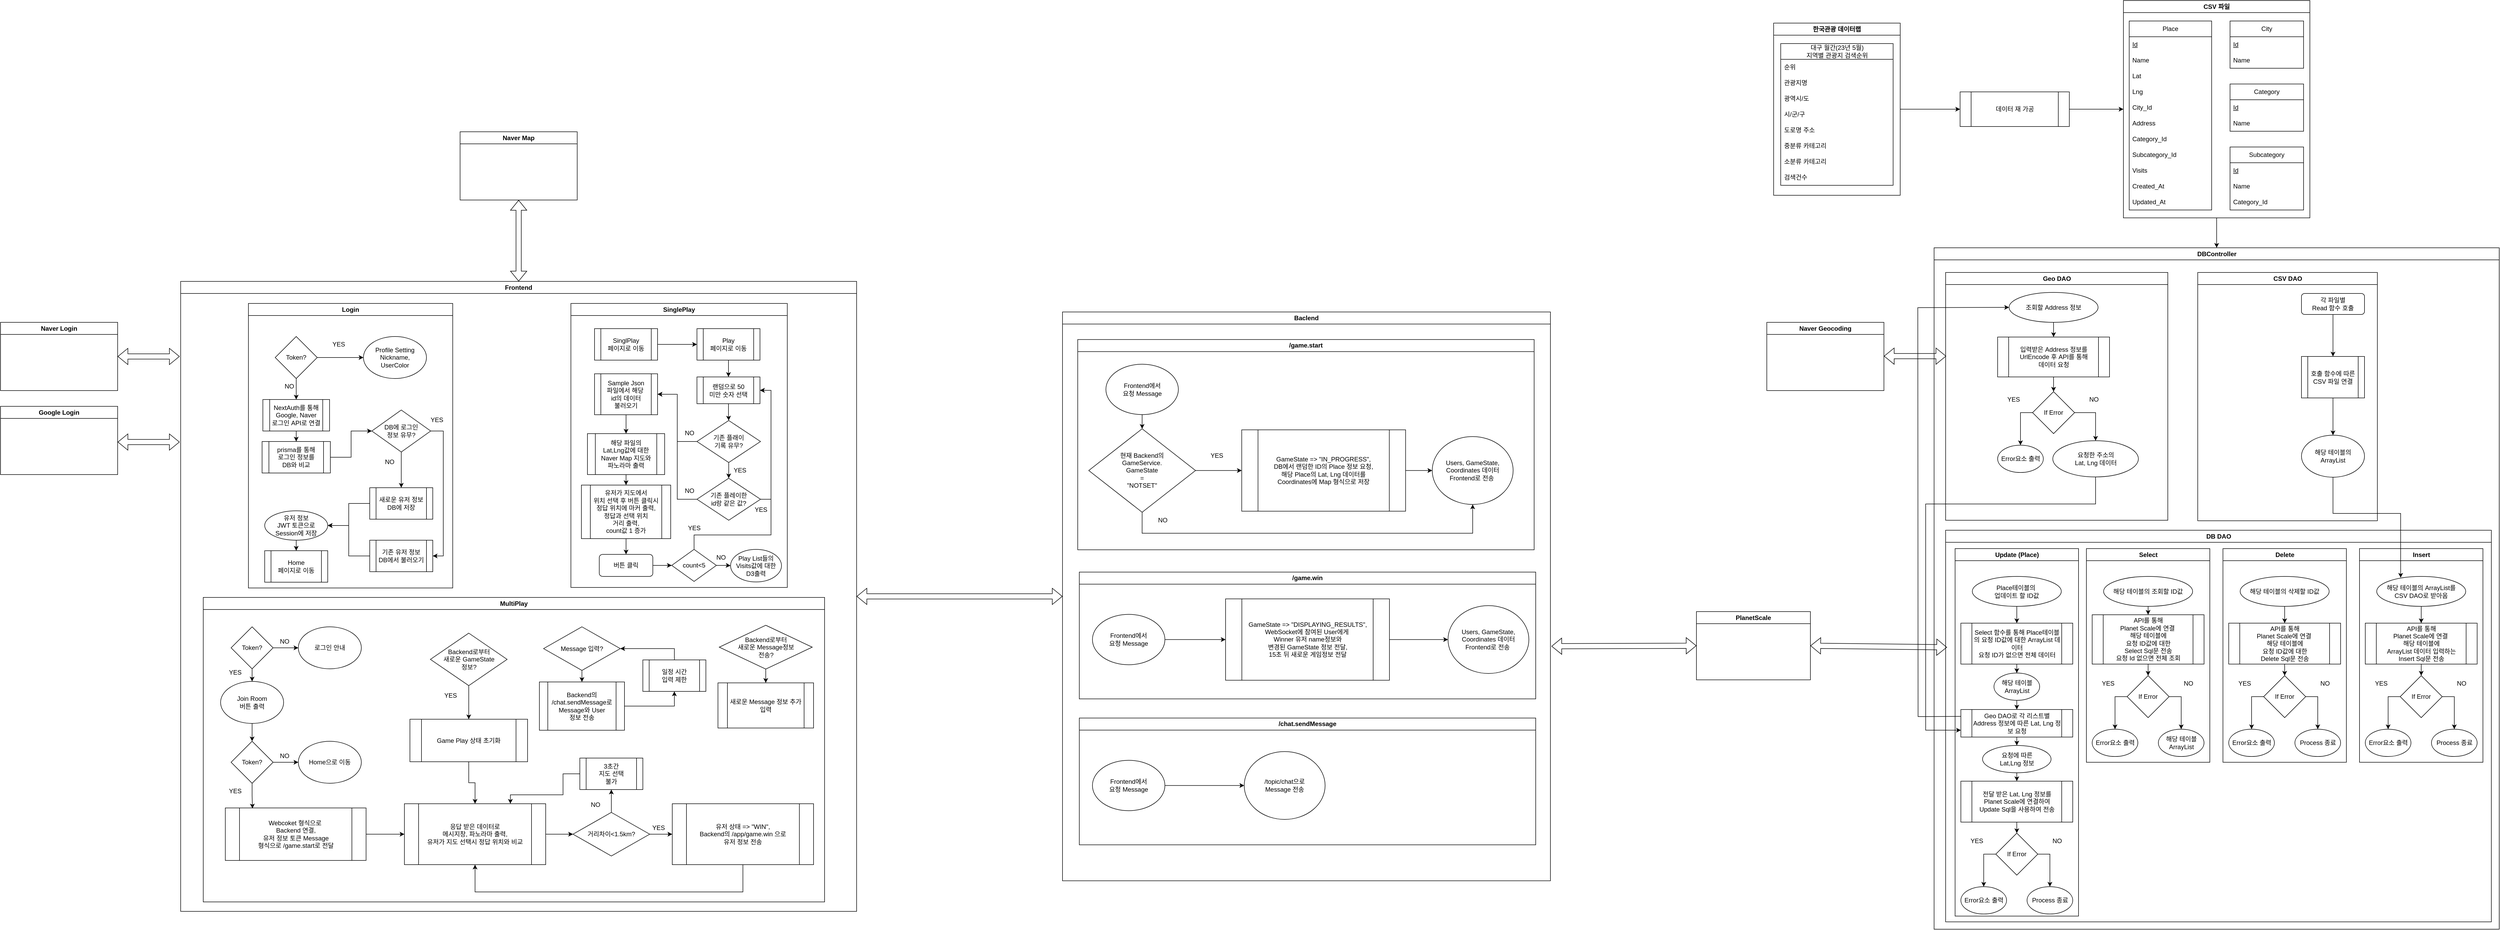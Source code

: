 <mxfile version="21.5.1" type="device">
  <diagram id="C5RBs43oDa-KdzZeNtuy" name="Page-1">
    <mxGraphModel dx="10290" dy="6025" grid="0" gridSize="10" guides="1" tooltips="1" connect="1" arrows="1" fold="1" page="0" pageScale="1" pageWidth="827" pageHeight="1169" math="0" shadow="0">
      <root>
        <mxCell id="WIyWlLk6GJQsqaUBKTNV-0" />
        <mxCell id="WIyWlLk6GJQsqaUBKTNV-1" parent="WIyWlLk6GJQsqaUBKTNV-0" />
        <mxCell id="ICbTR-SjJEh8mSsxfNZx-0" value="DBController" style="swimlane;whiteSpace=wrap;html=1;" vertex="1" parent="WIyWlLk6GJQsqaUBKTNV-1">
          <mxGeometry x="703.5" y="-617" width="1076" height="1298" as="geometry" />
        </mxCell>
        <mxCell id="ICbTR-SjJEh8mSsxfNZx-42" value="CSV DAO" style="swimlane;whiteSpace=wrap;html=1;" vertex="1" parent="ICbTR-SjJEh8mSsxfNZx-0">
          <mxGeometry x="502" y="47" width="342" height="473" as="geometry" />
        </mxCell>
        <mxCell id="ICbTR-SjJEh8mSsxfNZx-45" style="edgeStyle=orthogonalEdgeStyle;rounded=0;orthogonalLoop=1;jettySize=auto;html=1;exitX=0.5;exitY=1;exitDx=0;exitDy=0;" edge="1" parent="ICbTR-SjJEh8mSsxfNZx-42" source="WIyWlLk6GJQsqaUBKTNV-3" target="ICbTR-SjJEh8mSsxfNZx-43">
          <mxGeometry relative="1" as="geometry" />
        </mxCell>
        <mxCell id="WIyWlLk6GJQsqaUBKTNV-3" value="각 파일별 &lt;br&gt;Read 함수 호출" style="rounded=1;whiteSpace=wrap;html=1;fontSize=12;glass=0;strokeWidth=1;shadow=0;" parent="ICbTR-SjJEh8mSsxfNZx-42" vertex="1">
          <mxGeometry x="197.5" y="40" width="120" height="40" as="geometry" />
        </mxCell>
        <mxCell id="ICbTR-SjJEh8mSsxfNZx-46" style="edgeStyle=orthogonalEdgeStyle;rounded=0;orthogonalLoop=1;jettySize=auto;html=1;exitX=0.5;exitY=1;exitDx=0;exitDy=0;entryX=0.5;entryY=0;entryDx=0;entryDy=0;" edge="1" parent="ICbTR-SjJEh8mSsxfNZx-42" source="ICbTR-SjJEh8mSsxfNZx-43" target="ICbTR-SjJEh8mSsxfNZx-44">
          <mxGeometry relative="1" as="geometry" />
        </mxCell>
        <mxCell id="ICbTR-SjJEh8mSsxfNZx-43" value="호출 함수에 따른&lt;br&gt;CSV 파일 연결" style="shape=process;whiteSpace=wrap;html=1;backgroundOutline=1;" vertex="1" parent="ICbTR-SjJEh8mSsxfNZx-42">
          <mxGeometry x="197.5" y="160" width="120" height="79" as="geometry" />
        </mxCell>
        <mxCell id="ICbTR-SjJEh8mSsxfNZx-44" value="해당 테이블의 ArrayList" style="ellipse;whiteSpace=wrap;html=1;" vertex="1" parent="ICbTR-SjJEh8mSsxfNZx-42">
          <mxGeometry x="197.5" y="310" width="120" height="80" as="geometry" />
        </mxCell>
        <mxCell id="ICbTR-SjJEh8mSsxfNZx-47" value="Geo DAO" style="swimlane;whiteSpace=wrap;html=1;" vertex="1" parent="ICbTR-SjJEh8mSsxfNZx-0">
          <mxGeometry x="22" y="47" width="423" height="472" as="geometry" />
        </mxCell>
        <mxCell id="ICbTR-SjJEh8mSsxfNZx-139" value="조회할 Address 정보" style="ellipse;whiteSpace=wrap;html=1;" vertex="1" parent="ICbTR-SjJEh8mSsxfNZx-47">
          <mxGeometry x="120.75" y="38" width="169.5" height="57" as="geometry" />
        </mxCell>
        <mxCell id="ICbTR-SjJEh8mSsxfNZx-141" value="입력받은 Address 정보를 UrlEncode 후 API를 통해 &lt;br&gt;데이터 요청" style="shape=process;whiteSpace=wrap;html=1;backgroundOutline=1;" vertex="1" parent="ICbTR-SjJEh8mSsxfNZx-47">
          <mxGeometry x="99" y="123" width="213" height="76" as="geometry" />
        </mxCell>
        <mxCell id="ICbTR-SjJEh8mSsxfNZx-138" style="edgeStyle=orthogonalEdgeStyle;rounded=0;orthogonalLoop=1;jettySize=auto;html=1;exitX=0.5;exitY=1;exitDx=0;exitDy=0;" edge="1" parent="ICbTR-SjJEh8mSsxfNZx-47" source="ICbTR-SjJEh8mSsxfNZx-139" target="ICbTR-SjJEh8mSsxfNZx-141">
          <mxGeometry relative="1" as="geometry" />
        </mxCell>
        <mxCell id="ICbTR-SjJEh8mSsxfNZx-144" value="If Error" style="rhombus;whiteSpace=wrap;html=1;" vertex="1" parent="ICbTR-SjJEh8mSsxfNZx-47">
          <mxGeometry x="165.5" y="227" width="80" height="80" as="geometry" />
        </mxCell>
        <mxCell id="ICbTR-SjJEh8mSsxfNZx-140" value="" style="edgeStyle=orthogonalEdgeStyle;rounded=0;orthogonalLoop=1;jettySize=auto;html=1;" edge="1" parent="ICbTR-SjJEh8mSsxfNZx-47" source="ICbTR-SjJEh8mSsxfNZx-141" target="ICbTR-SjJEh8mSsxfNZx-144">
          <mxGeometry relative="1" as="geometry" />
        </mxCell>
        <mxCell id="ICbTR-SjJEh8mSsxfNZx-145" value="요청한 주소의&lt;br&gt;Lat, Lng 데이터&lt;br&gt;" style="ellipse;whiteSpace=wrap;html=1;" vertex="1" parent="ICbTR-SjJEh8mSsxfNZx-47">
          <mxGeometry x="204" y="320.5" width="163" height="69" as="geometry" />
        </mxCell>
        <mxCell id="ICbTR-SjJEh8mSsxfNZx-142" style="edgeStyle=orthogonalEdgeStyle;rounded=0;orthogonalLoop=1;jettySize=auto;html=1;exitX=1;exitY=0.5;exitDx=0;exitDy=0;" edge="1" parent="ICbTR-SjJEh8mSsxfNZx-47" source="ICbTR-SjJEh8mSsxfNZx-144" target="ICbTR-SjJEh8mSsxfNZx-145">
          <mxGeometry relative="1" as="geometry" />
        </mxCell>
        <mxCell id="ICbTR-SjJEh8mSsxfNZx-146" value="Error요소 출력" style="ellipse;whiteSpace=wrap;html=1;" vertex="1" parent="ICbTR-SjJEh8mSsxfNZx-47">
          <mxGeometry x="99" y="329" width="87" height="52" as="geometry" />
        </mxCell>
        <mxCell id="ICbTR-SjJEh8mSsxfNZx-143" style="edgeStyle=orthogonalEdgeStyle;rounded=0;orthogonalLoop=1;jettySize=auto;html=1;exitX=0;exitY=0.5;exitDx=0;exitDy=0;" edge="1" parent="ICbTR-SjJEh8mSsxfNZx-47" source="ICbTR-SjJEh8mSsxfNZx-144" target="ICbTR-SjJEh8mSsxfNZx-146">
          <mxGeometry relative="1" as="geometry" />
        </mxCell>
        <mxCell id="ICbTR-SjJEh8mSsxfNZx-147" value="YES" style="text;html=1;strokeColor=none;fillColor=none;align=center;verticalAlign=middle;whiteSpace=wrap;rounded=0;" vertex="1" parent="ICbTR-SjJEh8mSsxfNZx-47">
          <mxGeometry x="99" y="227" width="60" height="30" as="geometry" />
        </mxCell>
        <mxCell id="ICbTR-SjJEh8mSsxfNZx-148" value="NO" style="text;html=1;strokeColor=none;fillColor=none;align=center;verticalAlign=middle;whiteSpace=wrap;rounded=0;" vertex="1" parent="ICbTR-SjJEh8mSsxfNZx-47">
          <mxGeometry x="252" y="227" width="60" height="30" as="geometry" />
        </mxCell>
        <mxCell id="ICbTR-SjJEh8mSsxfNZx-48" value="DB DAO" style="swimlane;whiteSpace=wrap;html=1;" vertex="1" parent="ICbTR-SjJEh8mSsxfNZx-0">
          <mxGeometry x="22" y="538" width="1039" height="746" as="geometry" />
        </mxCell>
        <mxCell id="ICbTR-SjJEh8mSsxfNZx-49" value="Insert" style="swimlane;whiteSpace=wrap;html=1;" vertex="1" parent="ICbTR-SjJEh8mSsxfNZx-48">
          <mxGeometry x="788" y="35" width="235" height="407" as="geometry">
            <mxRectangle x="788" y="35" width="68" height="26" as="alternateBounds" />
          </mxGeometry>
        </mxCell>
        <mxCell id="ICbTR-SjJEh8mSsxfNZx-52" style="edgeStyle=orthogonalEdgeStyle;rounded=0;orthogonalLoop=1;jettySize=auto;html=1;exitX=0.5;exitY=1;exitDx=0;exitDy=0;" edge="1" parent="ICbTR-SjJEh8mSsxfNZx-49" source="ICbTR-SjJEh8mSsxfNZx-50" target="ICbTR-SjJEh8mSsxfNZx-51">
          <mxGeometry relative="1" as="geometry" />
        </mxCell>
        <mxCell id="ICbTR-SjJEh8mSsxfNZx-50" value="해당 테이블의 ArrayList를&lt;br&gt;CSV DAO로 받아옴" style="ellipse;whiteSpace=wrap;html=1;" vertex="1" parent="ICbTR-SjJEh8mSsxfNZx-49">
          <mxGeometry x="32.75" y="53" width="169.5" height="57" as="geometry" />
        </mxCell>
        <mxCell id="ICbTR-SjJEh8mSsxfNZx-71" value="" style="edgeStyle=orthogonalEdgeStyle;rounded=0;orthogonalLoop=1;jettySize=auto;html=1;" edge="1" parent="ICbTR-SjJEh8mSsxfNZx-49" source="ICbTR-SjJEh8mSsxfNZx-51" target="ICbTR-SjJEh8mSsxfNZx-53">
          <mxGeometry relative="1" as="geometry" />
        </mxCell>
        <mxCell id="ICbTR-SjJEh8mSsxfNZx-51" value="API를 통해&lt;br&gt;Planet Scale에 연결&amp;nbsp;&lt;br&gt;해당 테이블에&lt;br&gt;ArrayList 데이터 입력하는&lt;br&gt;Insert Sql문 전송" style="shape=process;whiteSpace=wrap;html=1;backgroundOutline=1;" vertex="1" parent="ICbTR-SjJEh8mSsxfNZx-49">
          <mxGeometry x="11" y="142" width="213" height="78" as="geometry" />
        </mxCell>
        <mxCell id="ICbTR-SjJEh8mSsxfNZx-56" style="edgeStyle=orthogonalEdgeStyle;rounded=0;orthogonalLoop=1;jettySize=auto;html=1;exitX=1;exitY=0.5;exitDx=0;exitDy=0;" edge="1" parent="ICbTR-SjJEh8mSsxfNZx-49" source="ICbTR-SjJEh8mSsxfNZx-53" target="ICbTR-SjJEh8mSsxfNZx-54">
          <mxGeometry relative="1" as="geometry" />
        </mxCell>
        <mxCell id="ICbTR-SjJEh8mSsxfNZx-57" style="edgeStyle=orthogonalEdgeStyle;rounded=0;orthogonalLoop=1;jettySize=auto;html=1;exitX=0;exitY=0.5;exitDx=0;exitDy=0;" edge="1" parent="ICbTR-SjJEh8mSsxfNZx-49" source="ICbTR-SjJEh8mSsxfNZx-53" target="ICbTR-SjJEh8mSsxfNZx-55">
          <mxGeometry relative="1" as="geometry" />
        </mxCell>
        <mxCell id="ICbTR-SjJEh8mSsxfNZx-53" value="If Error" style="rhombus;whiteSpace=wrap;html=1;" vertex="1" parent="ICbTR-SjJEh8mSsxfNZx-49">
          <mxGeometry x="77.5" y="242" width="80" height="80" as="geometry" />
        </mxCell>
        <mxCell id="ICbTR-SjJEh8mSsxfNZx-54" value="Process 종료" style="ellipse;whiteSpace=wrap;html=1;" vertex="1" parent="ICbTR-SjJEh8mSsxfNZx-49">
          <mxGeometry x="137" y="344" width="87" height="52" as="geometry" />
        </mxCell>
        <mxCell id="ICbTR-SjJEh8mSsxfNZx-55" value="Error요소 출력" style="ellipse;whiteSpace=wrap;html=1;" vertex="1" parent="ICbTR-SjJEh8mSsxfNZx-49">
          <mxGeometry x="11" y="344" width="87" height="52" as="geometry" />
        </mxCell>
        <mxCell id="ICbTR-SjJEh8mSsxfNZx-58" value="YES" style="text;html=1;strokeColor=none;fillColor=none;align=center;verticalAlign=middle;whiteSpace=wrap;rounded=0;" vertex="1" parent="ICbTR-SjJEh8mSsxfNZx-49">
          <mxGeometry x="11" y="242" width="60" height="30" as="geometry" />
        </mxCell>
        <mxCell id="ICbTR-SjJEh8mSsxfNZx-59" value="NO" style="text;html=1;strokeColor=none;fillColor=none;align=center;verticalAlign=middle;whiteSpace=wrap;rounded=0;" vertex="1" parent="ICbTR-SjJEh8mSsxfNZx-49">
          <mxGeometry x="164" y="242" width="60" height="30" as="geometry" />
        </mxCell>
        <mxCell id="ICbTR-SjJEh8mSsxfNZx-60" value="Delete" style="swimlane;whiteSpace=wrap;html=1;" vertex="1" parent="ICbTR-SjJEh8mSsxfNZx-48">
          <mxGeometry x="528" y="35" width="235" height="407" as="geometry">
            <mxRectangle x="528" y="35" width="71" height="26" as="alternateBounds" />
          </mxGeometry>
        </mxCell>
        <mxCell id="ICbTR-SjJEh8mSsxfNZx-61" style="edgeStyle=orthogonalEdgeStyle;rounded=0;orthogonalLoop=1;jettySize=auto;html=1;exitX=0.5;exitY=1;exitDx=0;exitDy=0;" edge="1" parent="ICbTR-SjJEh8mSsxfNZx-60" source="ICbTR-SjJEh8mSsxfNZx-62" target="ICbTR-SjJEh8mSsxfNZx-63">
          <mxGeometry relative="1" as="geometry" />
        </mxCell>
        <mxCell id="ICbTR-SjJEh8mSsxfNZx-62" value="해당 테이블의 삭제할 ID값" style="ellipse;whiteSpace=wrap;html=1;" vertex="1" parent="ICbTR-SjJEh8mSsxfNZx-60">
          <mxGeometry x="32.75" y="53" width="169.5" height="57" as="geometry" />
        </mxCell>
        <mxCell id="ICbTR-SjJEh8mSsxfNZx-72" value="" style="edgeStyle=orthogonalEdgeStyle;rounded=0;orthogonalLoop=1;jettySize=auto;html=1;" edge="1" parent="ICbTR-SjJEh8mSsxfNZx-60" source="ICbTR-SjJEh8mSsxfNZx-63" target="ICbTR-SjJEh8mSsxfNZx-66">
          <mxGeometry relative="1" as="geometry" />
        </mxCell>
        <mxCell id="ICbTR-SjJEh8mSsxfNZx-63" value="API를 통해&lt;br&gt;Planet Scale에 연결&amp;nbsp;&lt;br&gt;해당 테이블에&lt;br&gt;요청 ID값에 대한&lt;br&gt;Delete Sql문 전송" style="shape=process;whiteSpace=wrap;html=1;backgroundOutline=1;" vertex="1" parent="ICbTR-SjJEh8mSsxfNZx-60">
          <mxGeometry x="11" y="142" width="213" height="78" as="geometry" />
        </mxCell>
        <mxCell id="ICbTR-SjJEh8mSsxfNZx-64" style="edgeStyle=orthogonalEdgeStyle;rounded=0;orthogonalLoop=1;jettySize=auto;html=1;exitX=1;exitY=0.5;exitDx=0;exitDy=0;" edge="1" parent="ICbTR-SjJEh8mSsxfNZx-60" source="ICbTR-SjJEh8mSsxfNZx-66" target="ICbTR-SjJEh8mSsxfNZx-67">
          <mxGeometry relative="1" as="geometry" />
        </mxCell>
        <mxCell id="ICbTR-SjJEh8mSsxfNZx-65" style="edgeStyle=orthogonalEdgeStyle;rounded=0;orthogonalLoop=1;jettySize=auto;html=1;exitX=0;exitY=0.5;exitDx=0;exitDy=0;" edge="1" parent="ICbTR-SjJEh8mSsxfNZx-60" source="ICbTR-SjJEh8mSsxfNZx-66" target="ICbTR-SjJEh8mSsxfNZx-68">
          <mxGeometry relative="1" as="geometry" />
        </mxCell>
        <mxCell id="ICbTR-SjJEh8mSsxfNZx-66" value="If Error" style="rhombus;whiteSpace=wrap;html=1;" vertex="1" parent="ICbTR-SjJEh8mSsxfNZx-60">
          <mxGeometry x="77.5" y="242" width="80" height="80" as="geometry" />
        </mxCell>
        <mxCell id="ICbTR-SjJEh8mSsxfNZx-67" value="Process 종료" style="ellipse;whiteSpace=wrap;html=1;" vertex="1" parent="ICbTR-SjJEh8mSsxfNZx-60">
          <mxGeometry x="137" y="344" width="87" height="52" as="geometry" />
        </mxCell>
        <mxCell id="ICbTR-SjJEh8mSsxfNZx-68" value="Error요소 출력" style="ellipse;whiteSpace=wrap;html=1;" vertex="1" parent="ICbTR-SjJEh8mSsxfNZx-60">
          <mxGeometry x="11" y="344" width="87" height="52" as="geometry" />
        </mxCell>
        <mxCell id="ICbTR-SjJEh8mSsxfNZx-69" value="YES" style="text;html=1;strokeColor=none;fillColor=none;align=center;verticalAlign=middle;whiteSpace=wrap;rounded=0;" vertex="1" parent="ICbTR-SjJEh8mSsxfNZx-60">
          <mxGeometry x="11" y="242" width="60" height="30" as="geometry" />
        </mxCell>
        <mxCell id="ICbTR-SjJEh8mSsxfNZx-70" value="NO" style="text;html=1;strokeColor=none;fillColor=none;align=center;verticalAlign=middle;whiteSpace=wrap;rounded=0;" vertex="1" parent="ICbTR-SjJEh8mSsxfNZx-60">
          <mxGeometry x="164" y="242" width="60" height="30" as="geometry" />
        </mxCell>
        <mxCell id="ICbTR-SjJEh8mSsxfNZx-73" value="Update (Place)" style="swimlane;whiteSpace=wrap;html=1;" vertex="1" parent="ICbTR-SjJEh8mSsxfNZx-48">
          <mxGeometry x="18" y="35" width="235" height="700" as="geometry" />
        </mxCell>
        <mxCell id="ICbTR-SjJEh8mSsxfNZx-74" style="edgeStyle=orthogonalEdgeStyle;rounded=0;orthogonalLoop=1;jettySize=auto;html=1;exitX=0.5;exitY=1;exitDx=0;exitDy=0;" edge="1" parent="ICbTR-SjJEh8mSsxfNZx-73" source="ICbTR-SjJEh8mSsxfNZx-75" target="ICbTR-SjJEh8mSsxfNZx-77">
          <mxGeometry relative="1" as="geometry" />
        </mxCell>
        <mxCell id="ICbTR-SjJEh8mSsxfNZx-75" value="Place테이블의&amp;nbsp;&lt;br&gt;업데이트 할 ID값" style="ellipse;whiteSpace=wrap;html=1;" vertex="1" parent="ICbTR-SjJEh8mSsxfNZx-73">
          <mxGeometry x="32.75" y="53" width="169.5" height="57" as="geometry" />
        </mxCell>
        <mxCell id="ICbTR-SjJEh8mSsxfNZx-99" style="edgeStyle=orthogonalEdgeStyle;rounded=0;orthogonalLoop=1;jettySize=auto;html=1;exitX=0.5;exitY=1;exitDx=0;exitDy=0;" edge="1" parent="ICbTR-SjJEh8mSsxfNZx-73" source="ICbTR-SjJEh8mSsxfNZx-77" target="ICbTR-SjJEh8mSsxfNZx-98">
          <mxGeometry relative="1" as="geometry" />
        </mxCell>
        <mxCell id="ICbTR-SjJEh8mSsxfNZx-77" value="Select 함수를 통해 Place테이블의 요청 ID값에 대한 ArrayList 데이터&lt;br&gt;요청 ID가 없으면 전체 데이터" style="shape=process;whiteSpace=wrap;html=1;backgroundOutline=1;" vertex="1" parent="ICbTR-SjJEh8mSsxfNZx-73">
          <mxGeometry x="11" y="142" width="213" height="78" as="geometry" />
        </mxCell>
        <mxCell id="ICbTR-SjJEh8mSsxfNZx-78" style="edgeStyle=orthogonalEdgeStyle;rounded=0;orthogonalLoop=1;jettySize=auto;html=1;exitX=1;exitY=0.5;exitDx=0;exitDy=0;" edge="1" parent="ICbTR-SjJEh8mSsxfNZx-73" source="ICbTR-SjJEh8mSsxfNZx-80" target="ICbTR-SjJEh8mSsxfNZx-81">
          <mxGeometry relative="1" as="geometry" />
        </mxCell>
        <mxCell id="ICbTR-SjJEh8mSsxfNZx-79" style="edgeStyle=orthogonalEdgeStyle;rounded=0;orthogonalLoop=1;jettySize=auto;html=1;exitX=0;exitY=0.5;exitDx=0;exitDy=0;" edge="1" parent="ICbTR-SjJEh8mSsxfNZx-73" source="ICbTR-SjJEh8mSsxfNZx-80" target="ICbTR-SjJEh8mSsxfNZx-82">
          <mxGeometry relative="1" as="geometry" />
        </mxCell>
        <mxCell id="ICbTR-SjJEh8mSsxfNZx-80" value="If Error" style="rhombus;whiteSpace=wrap;html=1;" vertex="1" parent="ICbTR-SjJEh8mSsxfNZx-73">
          <mxGeometry x="77.5" y="542" width="80" height="80" as="geometry" />
        </mxCell>
        <mxCell id="ICbTR-SjJEh8mSsxfNZx-81" value="Process 종료" style="ellipse;whiteSpace=wrap;html=1;" vertex="1" parent="ICbTR-SjJEh8mSsxfNZx-73">
          <mxGeometry x="137" y="644" width="87" height="52" as="geometry" />
        </mxCell>
        <mxCell id="ICbTR-SjJEh8mSsxfNZx-82" value="Error요소 출력" style="ellipse;whiteSpace=wrap;html=1;" vertex="1" parent="ICbTR-SjJEh8mSsxfNZx-73">
          <mxGeometry x="11" y="644" width="87" height="52" as="geometry" />
        </mxCell>
        <mxCell id="ICbTR-SjJEh8mSsxfNZx-83" value="YES" style="text;html=1;strokeColor=none;fillColor=none;align=center;verticalAlign=middle;whiteSpace=wrap;rounded=0;" vertex="1" parent="ICbTR-SjJEh8mSsxfNZx-73">
          <mxGeometry x="11" y="542" width="60" height="30" as="geometry" />
        </mxCell>
        <mxCell id="ICbTR-SjJEh8mSsxfNZx-84" value="NO" style="text;html=1;strokeColor=none;fillColor=none;align=center;verticalAlign=middle;whiteSpace=wrap;rounded=0;" vertex="1" parent="ICbTR-SjJEh8mSsxfNZx-73">
          <mxGeometry x="164" y="542" width="60" height="30" as="geometry" />
        </mxCell>
        <mxCell id="ICbTR-SjJEh8mSsxfNZx-134" style="edgeStyle=orthogonalEdgeStyle;rounded=0;orthogonalLoop=1;jettySize=auto;html=1;exitX=0.5;exitY=1;exitDx=0;exitDy=0;entryX=0.5;entryY=0;entryDx=0;entryDy=0;" edge="1" parent="ICbTR-SjJEh8mSsxfNZx-73" source="ICbTR-SjJEh8mSsxfNZx-97" target="ICbTR-SjJEh8mSsxfNZx-132">
          <mxGeometry relative="1" as="geometry" />
        </mxCell>
        <mxCell id="ICbTR-SjJEh8mSsxfNZx-97" value="Geo DAO로 각 리스트별 Address 정보에 따른 Lat, Lng 정보 요청" style="shape=process;whiteSpace=wrap;html=1;backgroundOutline=1;" vertex="1" parent="ICbTR-SjJEh8mSsxfNZx-73">
          <mxGeometry x="11" y="306.5" width="213" height="52.5" as="geometry" />
        </mxCell>
        <mxCell id="ICbTR-SjJEh8mSsxfNZx-100" style="edgeStyle=orthogonalEdgeStyle;rounded=0;orthogonalLoop=1;jettySize=auto;html=1;exitX=0.5;exitY=1;exitDx=0;exitDy=0;entryX=0.5;entryY=0;entryDx=0;entryDy=0;" edge="1" parent="ICbTR-SjJEh8mSsxfNZx-73" source="ICbTR-SjJEh8mSsxfNZx-98" target="ICbTR-SjJEh8mSsxfNZx-97">
          <mxGeometry relative="1" as="geometry" />
        </mxCell>
        <mxCell id="ICbTR-SjJEh8mSsxfNZx-98" value="해당 테이블&lt;br&gt;ArrayList" style="ellipse;whiteSpace=wrap;html=1;" vertex="1" parent="ICbTR-SjJEh8mSsxfNZx-73">
          <mxGeometry x="74" y="237" width="87" height="52" as="geometry" />
        </mxCell>
        <mxCell id="ICbTR-SjJEh8mSsxfNZx-135" style="edgeStyle=orthogonalEdgeStyle;rounded=0;orthogonalLoop=1;jettySize=auto;html=1;exitX=0.5;exitY=1;exitDx=0;exitDy=0;entryX=0.5;entryY=0;entryDx=0;entryDy=0;" edge="1" parent="ICbTR-SjJEh8mSsxfNZx-73" source="ICbTR-SjJEh8mSsxfNZx-132" target="ICbTR-SjJEh8mSsxfNZx-133">
          <mxGeometry relative="1" as="geometry" />
        </mxCell>
        <mxCell id="ICbTR-SjJEh8mSsxfNZx-132" value="요청에 따른&lt;br&gt;Lat,Lng 정보" style="ellipse;whiteSpace=wrap;html=1;" vertex="1" parent="ICbTR-SjJEh8mSsxfNZx-73">
          <mxGeometry x="52.25" y="375" width="130.5" height="52" as="geometry" />
        </mxCell>
        <mxCell id="ICbTR-SjJEh8mSsxfNZx-136" style="edgeStyle=orthogonalEdgeStyle;rounded=0;orthogonalLoop=1;jettySize=auto;html=1;exitX=0.5;exitY=1;exitDx=0;exitDy=0;" edge="1" parent="ICbTR-SjJEh8mSsxfNZx-73" source="ICbTR-SjJEh8mSsxfNZx-133" target="ICbTR-SjJEh8mSsxfNZx-80">
          <mxGeometry relative="1" as="geometry" />
        </mxCell>
        <mxCell id="ICbTR-SjJEh8mSsxfNZx-133" value="전달 받은 Lat, Lng 정보를&lt;br&gt;Planet Scale에 연결하여&lt;br&gt;Update Sql을 사용하여 전송" style="shape=process;whiteSpace=wrap;html=1;backgroundOutline=1;" vertex="1" parent="ICbTR-SjJEh8mSsxfNZx-73">
          <mxGeometry x="11" y="443" width="213" height="78" as="geometry" />
        </mxCell>
        <mxCell id="ICbTR-SjJEh8mSsxfNZx-85" value="Select" style="swimlane;whiteSpace=wrap;html=1;" vertex="1" parent="ICbTR-SjJEh8mSsxfNZx-48">
          <mxGeometry x="268" y="35" width="235" height="407" as="geometry" />
        </mxCell>
        <mxCell id="ICbTR-SjJEh8mSsxfNZx-86" style="edgeStyle=orthogonalEdgeStyle;rounded=0;orthogonalLoop=1;jettySize=auto;html=1;exitX=0.5;exitY=1;exitDx=0;exitDy=0;" edge="1" parent="ICbTR-SjJEh8mSsxfNZx-85" source="ICbTR-SjJEh8mSsxfNZx-87" target="ICbTR-SjJEh8mSsxfNZx-89">
          <mxGeometry relative="1" as="geometry" />
        </mxCell>
        <mxCell id="ICbTR-SjJEh8mSsxfNZx-87" value="해당 테이블의 조회할 ID값" style="ellipse;whiteSpace=wrap;html=1;" vertex="1" parent="ICbTR-SjJEh8mSsxfNZx-85">
          <mxGeometry x="32.75" y="53" width="169.5" height="57" as="geometry" />
        </mxCell>
        <mxCell id="ICbTR-SjJEh8mSsxfNZx-88" value="" style="edgeStyle=orthogonalEdgeStyle;rounded=0;orthogonalLoop=1;jettySize=auto;html=1;" edge="1" parent="ICbTR-SjJEh8mSsxfNZx-85" source="ICbTR-SjJEh8mSsxfNZx-89" target="ICbTR-SjJEh8mSsxfNZx-92">
          <mxGeometry relative="1" as="geometry" />
        </mxCell>
        <mxCell id="ICbTR-SjJEh8mSsxfNZx-89" value="API를 통해&lt;br&gt;Planet Scale에 연결&amp;nbsp;&lt;br&gt;해당 테이블에&lt;br&gt;요청 ID값에 대한&lt;br&gt;Select Sql문 전송&lt;br&gt;요청 Id 없으면 전체 조회" style="shape=process;whiteSpace=wrap;html=1;backgroundOutline=1;" vertex="1" parent="ICbTR-SjJEh8mSsxfNZx-85">
          <mxGeometry x="11" y="126" width="213" height="94" as="geometry" />
        </mxCell>
        <mxCell id="ICbTR-SjJEh8mSsxfNZx-90" style="edgeStyle=orthogonalEdgeStyle;rounded=0;orthogonalLoop=1;jettySize=auto;html=1;exitX=1;exitY=0.5;exitDx=0;exitDy=0;" edge="1" parent="ICbTR-SjJEh8mSsxfNZx-85" source="ICbTR-SjJEh8mSsxfNZx-92" target="ICbTR-SjJEh8mSsxfNZx-93">
          <mxGeometry relative="1" as="geometry" />
        </mxCell>
        <mxCell id="ICbTR-SjJEh8mSsxfNZx-91" style="edgeStyle=orthogonalEdgeStyle;rounded=0;orthogonalLoop=1;jettySize=auto;html=1;exitX=0;exitY=0.5;exitDx=0;exitDy=0;" edge="1" parent="ICbTR-SjJEh8mSsxfNZx-85" source="ICbTR-SjJEh8mSsxfNZx-92" target="ICbTR-SjJEh8mSsxfNZx-94">
          <mxGeometry relative="1" as="geometry" />
        </mxCell>
        <mxCell id="ICbTR-SjJEh8mSsxfNZx-92" value="If Error" style="rhombus;whiteSpace=wrap;html=1;" vertex="1" parent="ICbTR-SjJEh8mSsxfNZx-85">
          <mxGeometry x="77.5" y="242" width="80" height="80" as="geometry" />
        </mxCell>
        <mxCell id="ICbTR-SjJEh8mSsxfNZx-93" value="해당 테이블&lt;br&gt;ArrayList" style="ellipse;whiteSpace=wrap;html=1;" vertex="1" parent="ICbTR-SjJEh8mSsxfNZx-85">
          <mxGeometry x="137" y="344" width="87" height="52" as="geometry" />
        </mxCell>
        <mxCell id="ICbTR-SjJEh8mSsxfNZx-94" value="Error요소 출력" style="ellipse;whiteSpace=wrap;html=1;" vertex="1" parent="ICbTR-SjJEh8mSsxfNZx-85">
          <mxGeometry x="11" y="344" width="87" height="52" as="geometry" />
        </mxCell>
        <mxCell id="ICbTR-SjJEh8mSsxfNZx-95" value="YES" style="text;html=1;strokeColor=none;fillColor=none;align=center;verticalAlign=middle;whiteSpace=wrap;rounded=0;" vertex="1" parent="ICbTR-SjJEh8mSsxfNZx-85">
          <mxGeometry x="11" y="242" width="60" height="30" as="geometry" />
        </mxCell>
        <mxCell id="ICbTR-SjJEh8mSsxfNZx-96" value="NO" style="text;html=1;strokeColor=none;fillColor=none;align=center;verticalAlign=middle;whiteSpace=wrap;rounded=0;" vertex="1" parent="ICbTR-SjJEh8mSsxfNZx-85">
          <mxGeometry x="164" y="242" width="60" height="30" as="geometry" />
        </mxCell>
        <mxCell id="ICbTR-SjJEh8mSsxfNZx-137" value="" style="endArrow=classic;html=1;rounded=0;exitX=0;exitY=0.25;exitDx=0;exitDy=0;entryX=0;entryY=0.5;entryDx=0;entryDy=0;" edge="1" parent="ICbTR-SjJEh8mSsxfNZx-0" source="ICbTR-SjJEh8mSsxfNZx-97" target="ICbTR-SjJEh8mSsxfNZx-139">
          <mxGeometry width="50" height="50" relative="1" as="geometry">
            <mxPoint x="193" y="564" as="sourcePoint" />
            <mxPoint x="193" y="520" as="targetPoint" />
            <Array as="points">
              <mxPoint x="-30.5" y="893" />
              <mxPoint x="-31" y="114" />
            </Array>
          </mxGeometry>
        </mxCell>
        <mxCell id="ICbTR-SjJEh8mSsxfNZx-149" style="edgeStyle=orthogonalEdgeStyle;rounded=0;orthogonalLoop=1;jettySize=auto;html=1;exitX=0.5;exitY=1;exitDx=0;exitDy=0;entryX=0;entryY=0.75;entryDx=0;entryDy=0;" edge="1" parent="ICbTR-SjJEh8mSsxfNZx-0" source="ICbTR-SjJEh8mSsxfNZx-145" target="ICbTR-SjJEh8mSsxfNZx-97">
          <mxGeometry relative="1" as="geometry">
            <Array as="points">
              <mxPoint x="308" y="488" />
              <mxPoint x="-16" y="488" />
              <mxPoint x="-16" y="919" />
            </Array>
          </mxGeometry>
        </mxCell>
        <mxCell id="ICbTR-SjJEh8mSsxfNZx-152" value="" style="shape=flexArrow;endArrow=classic;startArrow=classic;html=1;rounded=0;exitX=1;exitY=0.5;exitDx=0;exitDy=0;" edge="1" parent="ICbTR-SjJEh8mSsxfNZx-0" source="ICbTR-SjJEh8mSsxfNZx-41">
          <mxGeometry width="100" height="100" relative="1" as="geometry">
            <mxPoint x="-44.5" y="791" as="sourcePoint" />
            <mxPoint x="24.5" y="761" as="targetPoint" />
          </mxGeometry>
        </mxCell>
        <mxCell id="ICbTR-SjJEh8mSsxfNZx-154" style="edgeStyle=orthogonalEdgeStyle;rounded=0;orthogonalLoop=1;jettySize=auto;html=1;exitX=0.5;exitY=1;exitDx=0;exitDy=0;entryX=0.269;entryY=0.043;entryDx=0;entryDy=0;entryPerimeter=0;" edge="1" parent="ICbTR-SjJEh8mSsxfNZx-0" source="ICbTR-SjJEh8mSsxfNZx-44" target="ICbTR-SjJEh8mSsxfNZx-50">
          <mxGeometry relative="1" as="geometry">
            <Array as="points">
              <mxPoint x="760" y="506" />
              <mxPoint x="888" y="506" />
            </Array>
          </mxGeometry>
        </mxCell>
        <mxCell id="ICbTR-SjJEh8mSsxfNZx-14" style="edgeStyle=orthogonalEdgeStyle;rounded=0;orthogonalLoop=1;jettySize=auto;html=1;exitX=1;exitY=0.5;exitDx=0;exitDy=0;entryX=0;entryY=0.5;entryDx=0;entryDy=0;" edge="1" parent="WIyWlLk6GJQsqaUBKTNV-1" source="ICbTR-SjJEh8mSsxfNZx-1" target="ICbTR-SjJEh8mSsxfNZx-13">
          <mxGeometry relative="1" as="geometry" />
        </mxCell>
        <mxCell id="ICbTR-SjJEh8mSsxfNZx-1" value="한국관광 데이터랩" style="swimlane;whiteSpace=wrap;html=1;" vertex="1" parent="WIyWlLk6GJQsqaUBKTNV-1">
          <mxGeometry x="398" y="-1045" width="241" height="328" as="geometry" />
        </mxCell>
        <mxCell id="ICbTR-SjJEh8mSsxfNZx-2" value="대구 월간(23년 5월)&lt;br&gt;지역별 관광지 검색순위" style="swimlane;fontStyle=0;childLayout=stackLayout;horizontal=1;startSize=30;horizontalStack=0;resizeParent=1;resizeParentMax=0;resizeLast=0;collapsible=1;marginBottom=0;whiteSpace=wrap;html=1;" vertex="1" parent="ICbTR-SjJEh8mSsxfNZx-1">
          <mxGeometry x="13.5" y="39" width="214" height="270" as="geometry" />
        </mxCell>
        <mxCell id="ICbTR-SjJEh8mSsxfNZx-3" value="순위&lt;br&gt;" style="text;strokeColor=none;fillColor=none;align=left;verticalAlign=middle;spacingLeft=4;spacingRight=4;overflow=hidden;points=[[0,0.5],[1,0.5]];portConstraint=eastwest;rotatable=0;whiteSpace=wrap;html=1;" vertex="1" parent="ICbTR-SjJEh8mSsxfNZx-2">
          <mxGeometry y="30" width="214" height="30" as="geometry" />
        </mxCell>
        <mxCell id="ICbTR-SjJEh8mSsxfNZx-4" value="관광지명" style="text;strokeColor=none;fillColor=none;align=left;verticalAlign=middle;spacingLeft=4;spacingRight=4;overflow=hidden;points=[[0,0.5],[1,0.5]];portConstraint=eastwest;rotatable=0;whiteSpace=wrap;html=1;" vertex="1" parent="ICbTR-SjJEh8mSsxfNZx-2">
          <mxGeometry y="60" width="214" height="30" as="geometry" />
        </mxCell>
        <mxCell id="ICbTR-SjJEh8mSsxfNZx-5" value="광역시/도" style="text;strokeColor=none;fillColor=none;align=left;verticalAlign=middle;spacingLeft=4;spacingRight=4;overflow=hidden;points=[[0,0.5],[1,0.5]];portConstraint=eastwest;rotatable=0;whiteSpace=wrap;html=1;" vertex="1" parent="ICbTR-SjJEh8mSsxfNZx-2">
          <mxGeometry y="90" width="214" height="30" as="geometry" />
        </mxCell>
        <mxCell id="ICbTR-SjJEh8mSsxfNZx-7" value="시/군/구" style="text;strokeColor=none;fillColor=none;align=left;verticalAlign=middle;spacingLeft=4;spacingRight=4;overflow=hidden;points=[[0,0.5],[1,0.5]];portConstraint=eastwest;rotatable=0;whiteSpace=wrap;html=1;" vertex="1" parent="ICbTR-SjJEh8mSsxfNZx-2">
          <mxGeometry y="120" width="214" height="30" as="geometry" />
        </mxCell>
        <mxCell id="ICbTR-SjJEh8mSsxfNZx-8" value="도로명 주소" style="text;strokeColor=none;fillColor=none;align=left;verticalAlign=middle;spacingLeft=4;spacingRight=4;overflow=hidden;points=[[0,0.5],[1,0.5]];portConstraint=eastwest;rotatable=0;whiteSpace=wrap;html=1;" vertex="1" parent="ICbTR-SjJEh8mSsxfNZx-2">
          <mxGeometry y="150" width="214" height="30" as="geometry" />
        </mxCell>
        <mxCell id="ICbTR-SjJEh8mSsxfNZx-9" value="중분류 카테고리" style="text;strokeColor=none;fillColor=none;align=left;verticalAlign=middle;spacingLeft=4;spacingRight=4;overflow=hidden;points=[[0,0.5],[1,0.5]];portConstraint=eastwest;rotatable=0;whiteSpace=wrap;html=1;" vertex="1" parent="ICbTR-SjJEh8mSsxfNZx-2">
          <mxGeometry y="180" width="214" height="30" as="geometry" />
        </mxCell>
        <mxCell id="ICbTR-SjJEh8mSsxfNZx-10" value="소분류 카테고리" style="text;strokeColor=none;fillColor=none;align=left;verticalAlign=middle;spacingLeft=4;spacingRight=4;overflow=hidden;points=[[0,0.5],[1,0.5]];portConstraint=eastwest;rotatable=0;whiteSpace=wrap;html=1;" vertex="1" parent="ICbTR-SjJEh8mSsxfNZx-2">
          <mxGeometry y="210" width="214" height="30" as="geometry" />
        </mxCell>
        <mxCell id="ICbTR-SjJEh8mSsxfNZx-11" value="검색건수" style="text;strokeColor=none;fillColor=none;align=left;verticalAlign=middle;spacingLeft=4;spacingRight=4;overflow=hidden;points=[[0,0.5],[1,0.5]];portConstraint=eastwest;rotatable=0;whiteSpace=wrap;html=1;" vertex="1" parent="ICbTR-SjJEh8mSsxfNZx-2">
          <mxGeometry y="240" width="214" height="30" as="geometry" />
        </mxCell>
        <mxCell id="ICbTR-SjJEh8mSsxfNZx-150" style="edgeStyle=orthogonalEdgeStyle;rounded=0;orthogonalLoop=1;jettySize=auto;html=1;exitX=0.5;exitY=1;exitDx=0;exitDy=0;" edge="1" parent="WIyWlLk6GJQsqaUBKTNV-1" source="ICbTR-SjJEh8mSsxfNZx-6" target="ICbTR-SjJEh8mSsxfNZx-0">
          <mxGeometry relative="1" as="geometry" />
        </mxCell>
        <mxCell id="ICbTR-SjJEh8mSsxfNZx-6" value="CSV 파일" style="swimlane;whiteSpace=wrap;html=1;" vertex="1" parent="WIyWlLk6GJQsqaUBKTNV-1">
          <mxGeometry x="1064" y="-1088" width="355" height="414" as="geometry" />
        </mxCell>
        <mxCell id="ICbTR-SjJEh8mSsxfNZx-15" value="Place" style="swimlane;fontStyle=0;childLayout=stackLayout;horizontal=1;startSize=30;horizontalStack=0;resizeParent=1;resizeParentMax=0;resizeLast=0;collapsible=1;marginBottom=0;whiteSpace=wrap;html=1;" vertex="1" parent="ICbTR-SjJEh8mSsxfNZx-6">
          <mxGeometry x="11" y="39" width="157" height="360" as="geometry" />
        </mxCell>
        <mxCell id="ICbTR-SjJEh8mSsxfNZx-16" value="&lt;u&gt;Id&lt;/u&gt;" style="text;strokeColor=none;fillColor=none;align=left;verticalAlign=middle;spacingLeft=4;spacingRight=4;overflow=hidden;points=[[0,0.5],[1,0.5]];portConstraint=eastwest;rotatable=0;whiteSpace=wrap;html=1;" vertex="1" parent="ICbTR-SjJEh8mSsxfNZx-15">
          <mxGeometry y="30" width="157" height="30" as="geometry" />
        </mxCell>
        <mxCell id="ICbTR-SjJEh8mSsxfNZx-17" value="Name" style="text;strokeColor=none;fillColor=none;align=left;verticalAlign=middle;spacingLeft=4;spacingRight=4;overflow=hidden;points=[[0,0.5],[1,0.5]];portConstraint=eastwest;rotatable=0;whiteSpace=wrap;html=1;" vertex="1" parent="ICbTR-SjJEh8mSsxfNZx-15">
          <mxGeometry y="60" width="157" height="30" as="geometry" />
        </mxCell>
        <mxCell id="ICbTR-SjJEh8mSsxfNZx-18" value="Lat" style="text;strokeColor=none;fillColor=none;align=left;verticalAlign=middle;spacingLeft=4;spacingRight=4;overflow=hidden;points=[[0,0.5],[1,0.5]];portConstraint=eastwest;rotatable=0;whiteSpace=wrap;html=1;" vertex="1" parent="ICbTR-SjJEh8mSsxfNZx-15">
          <mxGeometry y="90" width="157" height="30" as="geometry" />
        </mxCell>
        <mxCell id="ICbTR-SjJEh8mSsxfNZx-19" value="Lng" style="text;strokeColor=none;fillColor=none;align=left;verticalAlign=middle;spacingLeft=4;spacingRight=4;overflow=hidden;points=[[0,0.5],[1,0.5]];portConstraint=eastwest;rotatable=0;whiteSpace=wrap;html=1;" vertex="1" parent="ICbTR-SjJEh8mSsxfNZx-15">
          <mxGeometry y="120" width="157" height="30" as="geometry" />
        </mxCell>
        <mxCell id="ICbTR-SjJEh8mSsxfNZx-20" value="City_Id" style="text;strokeColor=none;fillColor=none;align=left;verticalAlign=middle;spacingLeft=4;spacingRight=4;overflow=hidden;points=[[0,0.5],[1,0.5]];portConstraint=eastwest;rotatable=0;whiteSpace=wrap;html=1;" vertex="1" parent="ICbTR-SjJEh8mSsxfNZx-15">
          <mxGeometry y="150" width="157" height="30" as="geometry" />
        </mxCell>
        <mxCell id="ICbTR-SjJEh8mSsxfNZx-21" value="Address" style="text;strokeColor=none;fillColor=none;align=left;verticalAlign=middle;spacingLeft=4;spacingRight=4;overflow=hidden;points=[[0,0.5],[1,0.5]];portConstraint=eastwest;rotatable=0;whiteSpace=wrap;html=1;" vertex="1" parent="ICbTR-SjJEh8mSsxfNZx-15">
          <mxGeometry y="180" width="157" height="30" as="geometry" />
        </mxCell>
        <mxCell id="ICbTR-SjJEh8mSsxfNZx-22" value="Category_Id" style="text;strokeColor=none;fillColor=none;align=left;verticalAlign=middle;spacingLeft=4;spacingRight=4;overflow=hidden;points=[[0,0.5],[1,0.5]];portConstraint=eastwest;rotatable=0;whiteSpace=wrap;html=1;" vertex="1" parent="ICbTR-SjJEh8mSsxfNZx-15">
          <mxGeometry y="210" width="157" height="30" as="geometry" />
        </mxCell>
        <mxCell id="ICbTR-SjJEh8mSsxfNZx-23" value="Subcategory_Id" style="text;strokeColor=none;fillColor=none;align=left;verticalAlign=middle;spacingLeft=4;spacingRight=4;overflow=hidden;points=[[0,0.5],[1,0.5]];portConstraint=eastwest;rotatable=0;whiteSpace=wrap;html=1;" vertex="1" parent="ICbTR-SjJEh8mSsxfNZx-15">
          <mxGeometry y="240" width="157" height="30" as="geometry" />
        </mxCell>
        <mxCell id="ICbTR-SjJEh8mSsxfNZx-24" value="Visits" style="text;strokeColor=none;fillColor=none;align=left;verticalAlign=middle;spacingLeft=4;spacingRight=4;overflow=hidden;points=[[0,0.5],[1,0.5]];portConstraint=eastwest;rotatable=0;whiteSpace=wrap;html=1;" vertex="1" parent="ICbTR-SjJEh8mSsxfNZx-15">
          <mxGeometry y="270" width="157" height="30" as="geometry" />
        </mxCell>
        <mxCell id="ICbTR-SjJEh8mSsxfNZx-25" value="Created_At" style="text;strokeColor=none;fillColor=none;align=left;verticalAlign=middle;spacingLeft=4;spacingRight=4;overflow=hidden;points=[[0,0.5],[1,0.5]];portConstraint=eastwest;rotatable=0;whiteSpace=wrap;html=1;" vertex="1" parent="ICbTR-SjJEh8mSsxfNZx-15">
          <mxGeometry y="300" width="157" height="30" as="geometry" />
        </mxCell>
        <mxCell id="ICbTR-SjJEh8mSsxfNZx-26" value="Updated_At" style="text;strokeColor=none;fillColor=none;align=left;verticalAlign=middle;spacingLeft=4;spacingRight=4;overflow=hidden;points=[[0,0.5],[1,0.5]];portConstraint=eastwest;rotatable=0;whiteSpace=wrap;html=1;" vertex="1" parent="ICbTR-SjJEh8mSsxfNZx-15">
          <mxGeometry y="330" width="157" height="30" as="geometry" />
        </mxCell>
        <mxCell id="ICbTR-SjJEh8mSsxfNZx-27" value="City" style="swimlane;fontStyle=0;childLayout=stackLayout;horizontal=1;startSize=30;horizontalStack=0;resizeParent=1;resizeParentMax=0;resizeLast=0;collapsible=1;marginBottom=0;whiteSpace=wrap;html=1;" vertex="1" parent="ICbTR-SjJEh8mSsxfNZx-6">
          <mxGeometry x="203" y="39" width="140" height="90" as="geometry" />
        </mxCell>
        <mxCell id="ICbTR-SjJEh8mSsxfNZx-28" value="&lt;u&gt;Id&lt;/u&gt;" style="text;strokeColor=none;fillColor=none;align=left;verticalAlign=middle;spacingLeft=4;spacingRight=4;overflow=hidden;points=[[0,0.5],[1,0.5]];portConstraint=eastwest;rotatable=0;whiteSpace=wrap;html=1;" vertex="1" parent="ICbTR-SjJEh8mSsxfNZx-27">
          <mxGeometry y="30" width="140" height="30" as="geometry" />
        </mxCell>
        <mxCell id="ICbTR-SjJEh8mSsxfNZx-29" value="Name" style="text;strokeColor=none;fillColor=none;align=left;verticalAlign=middle;spacingLeft=4;spacingRight=4;overflow=hidden;points=[[0,0.5],[1,0.5]];portConstraint=eastwest;rotatable=0;whiteSpace=wrap;html=1;" vertex="1" parent="ICbTR-SjJEh8mSsxfNZx-27">
          <mxGeometry y="60" width="140" height="30" as="geometry" />
        </mxCell>
        <mxCell id="ICbTR-SjJEh8mSsxfNZx-31" value="Category" style="swimlane;fontStyle=0;childLayout=stackLayout;horizontal=1;startSize=30;horizontalStack=0;resizeParent=1;resizeParentMax=0;resizeLast=0;collapsible=1;marginBottom=0;whiteSpace=wrap;html=1;" vertex="1" parent="ICbTR-SjJEh8mSsxfNZx-6">
          <mxGeometry x="203" y="159" width="140" height="90" as="geometry" />
        </mxCell>
        <mxCell id="ICbTR-SjJEh8mSsxfNZx-32" value="&lt;u&gt;Id&lt;/u&gt;" style="text;strokeColor=none;fillColor=none;align=left;verticalAlign=middle;spacingLeft=4;spacingRight=4;overflow=hidden;points=[[0,0.5],[1,0.5]];portConstraint=eastwest;rotatable=0;whiteSpace=wrap;html=1;" vertex="1" parent="ICbTR-SjJEh8mSsxfNZx-31">
          <mxGeometry y="30" width="140" height="30" as="geometry" />
        </mxCell>
        <mxCell id="ICbTR-SjJEh8mSsxfNZx-33" value="Name" style="text;strokeColor=none;fillColor=none;align=left;verticalAlign=middle;spacingLeft=4;spacingRight=4;overflow=hidden;points=[[0,0.5],[1,0.5]];portConstraint=eastwest;rotatable=0;whiteSpace=wrap;html=1;" vertex="1" parent="ICbTR-SjJEh8mSsxfNZx-31">
          <mxGeometry y="60" width="140" height="30" as="geometry" />
        </mxCell>
        <mxCell id="ICbTR-SjJEh8mSsxfNZx-35" value="Subcategory" style="swimlane;fontStyle=0;childLayout=stackLayout;horizontal=1;startSize=30;horizontalStack=0;resizeParent=1;resizeParentMax=0;resizeLast=0;collapsible=1;marginBottom=0;whiteSpace=wrap;html=1;" vertex="1" parent="ICbTR-SjJEh8mSsxfNZx-6">
          <mxGeometry x="203" y="279" width="140" height="120" as="geometry" />
        </mxCell>
        <mxCell id="ICbTR-SjJEh8mSsxfNZx-36" value="&lt;u&gt;Id&lt;/u&gt;" style="text;strokeColor=none;fillColor=none;align=left;verticalAlign=middle;spacingLeft=4;spacingRight=4;overflow=hidden;points=[[0,0.5],[1,0.5]];portConstraint=eastwest;rotatable=0;whiteSpace=wrap;html=1;" vertex="1" parent="ICbTR-SjJEh8mSsxfNZx-35">
          <mxGeometry y="30" width="140" height="30" as="geometry" />
        </mxCell>
        <mxCell id="ICbTR-SjJEh8mSsxfNZx-37" value="Name" style="text;strokeColor=none;fillColor=none;align=left;verticalAlign=middle;spacingLeft=4;spacingRight=4;overflow=hidden;points=[[0,0.5],[1,0.5]];portConstraint=eastwest;rotatable=0;whiteSpace=wrap;html=1;" vertex="1" parent="ICbTR-SjJEh8mSsxfNZx-35">
          <mxGeometry y="60" width="140" height="30" as="geometry" />
        </mxCell>
        <mxCell id="ICbTR-SjJEh8mSsxfNZx-38" value="Category_Id" style="text;strokeColor=none;fillColor=none;align=left;verticalAlign=middle;spacingLeft=4;spacingRight=4;overflow=hidden;points=[[0,0.5],[1,0.5]];portConstraint=eastwest;rotatable=0;whiteSpace=wrap;html=1;" vertex="1" parent="ICbTR-SjJEh8mSsxfNZx-35">
          <mxGeometry y="90" width="140" height="30" as="geometry" />
        </mxCell>
        <mxCell id="ICbTR-SjJEh8mSsxfNZx-39" style="edgeStyle=orthogonalEdgeStyle;rounded=0;orthogonalLoop=1;jettySize=auto;html=1;exitX=1;exitY=0.5;exitDx=0;exitDy=0;entryX=0;entryY=0.5;entryDx=0;entryDy=0;" edge="1" parent="WIyWlLk6GJQsqaUBKTNV-1" source="ICbTR-SjJEh8mSsxfNZx-13" target="ICbTR-SjJEh8mSsxfNZx-6">
          <mxGeometry relative="1" as="geometry" />
        </mxCell>
        <mxCell id="ICbTR-SjJEh8mSsxfNZx-13" value="데이터 재 가공" style="shape=process;whiteSpace=wrap;html=1;backgroundOutline=1;" vertex="1" parent="WIyWlLk6GJQsqaUBKTNV-1">
          <mxGeometry x="753" y="-914" width="208" height="66" as="geometry" />
        </mxCell>
        <mxCell id="ICbTR-SjJEh8mSsxfNZx-40" value="Naver Geocoding" style="swimlane;whiteSpace=wrap;html=1;" vertex="1" parent="WIyWlLk6GJQsqaUBKTNV-1">
          <mxGeometry x="385" y="-475" width="223" height="130" as="geometry" />
        </mxCell>
        <mxCell id="ICbTR-SjJEh8mSsxfNZx-41" value="PlanetScale" style="swimlane;whiteSpace=wrap;html=1;" vertex="1" parent="WIyWlLk6GJQsqaUBKTNV-1">
          <mxGeometry x="251" y="76" width="217" height="130" as="geometry" />
        </mxCell>
        <mxCell id="ICbTR-SjJEh8mSsxfNZx-153" value="" style="shape=flexArrow;endArrow=classic;startArrow=classic;html=1;rounded=0;exitX=1;exitY=0.5;exitDx=0;exitDy=0;" edge="1" parent="WIyWlLk6GJQsqaUBKTNV-1">
          <mxGeometry width="100" height="100" relative="1" as="geometry">
            <mxPoint x="608" y="-410.59" as="sourcePoint" />
            <mxPoint x="726.5" y="-410.59" as="targetPoint" />
          </mxGeometry>
        </mxCell>
        <mxCell id="ICbTR-SjJEh8mSsxfNZx-155" value="Naver Map" style="swimlane;whiteSpace=wrap;html=1;" vertex="1" parent="WIyWlLk6GJQsqaUBKTNV-1">
          <mxGeometry x="-2103" y="-838" width="223" height="130" as="geometry" />
        </mxCell>
        <mxCell id="ICbTR-SjJEh8mSsxfNZx-236" value="Frontend" style="swimlane;whiteSpace=wrap;html=1;" vertex="1" parent="WIyWlLk6GJQsqaUBKTNV-1">
          <mxGeometry x="-2635" y="-553" width="1287" height="1200" as="geometry" />
        </mxCell>
        <mxCell id="ICbTR-SjJEh8mSsxfNZx-246" value="Login" style="swimlane;whiteSpace=wrap;html=1;" vertex="1" parent="ICbTR-SjJEh8mSsxfNZx-236">
          <mxGeometry x="129" y="42" width="389" height="542" as="geometry" />
        </mxCell>
        <mxCell id="ICbTR-SjJEh8mSsxfNZx-251" value="" style="edgeStyle=orthogonalEdgeStyle;rounded=0;orthogonalLoop=1;jettySize=auto;html=1;" edge="1" parent="ICbTR-SjJEh8mSsxfNZx-246" source="ICbTR-SjJEh8mSsxfNZx-249" target="ICbTR-SjJEh8mSsxfNZx-250">
          <mxGeometry relative="1" as="geometry" />
        </mxCell>
        <mxCell id="ICbTR-SjJEh8mSsxfNZx-254" value="" style="edgeStyle=orthogonalEdgeStyle;rounded=0;orthogonalLoop=1;jettySize=auto;html=1;" edge="1" parent="ICbTR-SjJEh8mSsxfNZx-246" source="ICbTR-SjJEh8mSsxfNZx-249" target="ICbTR-SjJEh8mSsxfNZx-253">
          <mxGeometry relative="1" as="geometry" />
        </mxCell>
        <mxCell id="ICbTR-SjJEh8mSsxfNZx-249" value="Token?" style="rhombus;whiteSpace=wrap;html=1;" vertex="1" parent="ICbTR-SjJEh8mSsxfNZx-246">
          <mxGeometry x="51" y="63" width="80" height="80" as="geometry" />
        </mxCell>
        <mxCell id="ICbTR-SjJEh8mSsxfNZx-250" value="Profile Setting&lt;br&gt;Nickname,&lt;br&gt;UserColor" style="ellipse;whiteSpace=wrap;html=1;" vertex="1" parent="ICbTR-SjJEh8mSsxfNZx-246">
          <mxGeometry x="219" y="63" width="120" height="80" as="geometry" />
        </mxCell>
        <mxCell id="ICbTR-SjJEh8mSsxfNZx-252" value="YES" style="text;html=1;strokeColor=none;fillColor=none;align=center;verticalAlign=middle;whiteSpace=wrap;rounded=0;" vertex="1" parent="ICbTR-SjJEh8mSsxfNZx-246">
          <mxGeometry x="142" y="63" width="60" height="30" as="geometry" />
        </mxCell>
        <mxCell id="ICbTR-SjJEh8mSsxfNZx-265" value="" style="edgeStyle=orthogonalEdgeStyle;rounded=0;orthogonalLoop=1;jettySize=auto;html=1;" edge="1" parent="ICbTR-SjJEh8mSsxfNZx-246" source="ICbTR-SjJEh8mSsxfNZx-253" target="ICbTR-SjJEh8mSsxfNZx-263">
          <mxGeometry relative="1" as="geometry" />
        </mxCell>
        <mxCell id="ICbTR-SjJEh8mSsxfNZx-253" value="NextAuth를 통해&lt;br&gt;Google, Naver &lt;br&gt;로그인 API로 연결" style="shape=process;whiteSpace=wrap;html=1;backgroundOutline=1;" vertex="1" parent="ICbTR-SjJEh8mSsxfNZx-246">
          <mxGeometry x="27.5" y="183" width="127" height="60" as="geometry" />
        </mxCell>
        <mxCell id="ICbTR-SjJEh8mSsxfNZx-279" value="" style="edgeStyle=orthogonalEdgeStyle;rounded=0;orthogonalLoop=1;jettySize=auto;html=1;entryX=0.5;entryY=0;entryDx=0;entryDy=0;" edge="1" parent="ICbTR-SjJEh8mSsxfNZx-246" source="ICbTR-SjJEh8mSsxfNZx-261" target="ICbTR-SjJEh8mSsxfNZx-281">
          <mxGeometry relative="1" as="geometry">
            <mxPoint x="91" y="480" as="targetPoint" />
          </mxGeometry>
        </mxCell>
        <mxCell id="ICbTR-SjJEh8mSsxfNZx-261" value="유저 정보 &lt;br&gt;JWT 토큰으로&lt;br&gt;Session에 저장" style="ellipse;whiteSpace=wrap;html=1;" vertex="1" parent="ICbTR-SjJEh8mSsxfNZx-246">
          <mxGeometry x="31" y="395" width="120" height="56" as="geometry" />
        </mxCell>
        <mxCell id="ICbTR-SjJEh8mSsxfNZx-262" style="edgeStyle=orthogonalEdgeStyle;rounded=0;orthogonalLoop=1;jettySize=auto;html=1;exitX=0.5;exitY=1;exitDx=0;exitDy=0;" edge="1" parent="ICbTR-SjJEh8mSsxfNZx-246" source="ICbTR-SjJEh8mSsxfNZx-261" target="ICbTR-SjJEh8mSsxfNZx-261">
          <mxGeometry relative="1" as="geometry" />
        </mxCell>
        <mxCell id="ICbTR-SjJEh8mSsxfNZx-266" style="edgeStyle=orthogonalEdgeStyle;rounded=0;orthogonalLoop=1;jettySize=auto;html=1;exitX=1;exitY=0.5;exitDx=0;exitDy=0;entryX=0;entryY=0.5;entryDx=0;entryDy=0;" edge="1" parent="ICbTR-SjJEh8mSsxfNZx-246" source="ICbTR-SjJEh8mSsxfNZx-263" target="ICbTR-SjJEh8mSsxfNZx-264">
          <mxGeometry relative="1" as="geometry" />
        </mxCell>
        <mxCell id="ICbTR-SjJEh8mSsxfNZx-263" value="prisma를 통해&lt;br&gt;로그인 정보를&lt;br&gt;DB와 비교" style="shape=process;whiteSpace=wrap;html=1;backgroundOutline=1;" vertex="1" parent="ICbTR-SjJEh8mSsxfNZx-246">
          <mxGeometry x="26" y="263" width="130" height="60" as="geometry" />
        </mxCell>
        <mxCell id="ICbTR-SjJEh8mSsxfNZx-270" style="edgeStyle=orthogonalEdgeStyle;rounded=0;orthogonalLoop=1;jettySize=auto;html=1;exitX=1;exitY=0.5;exitDx=0;exitDy=0;entryX=1;entryY=0.5;entryDx=0;entryDy=0;" edge="1" parent="ICbTR-SjJEh8mSsxfNZx-246" source="ICbTR-SjJEh8mSsxfNZx-264" target="ICbTR-SjJEh8mSsxfNZx-267">
          <mxGeometry relative="1" as="geometry" />
        </mxCell>
        <mxCell id="ICbTR-SjJEh8mSsxfNZx-271" style="edgeStyle=orthogonalEdgeStyle;rounded=0;orthogonalLoop=1;jettySize=auto;html=1;exitX=0.5;exitY=1;exitDx=0;exitDy=0;entryX=0.5;entryY=0;entryDx=0;entryDy=0;" edge="1" parent="ICbTR-SjJEh8mSsxfNZx-246" source="ICbTR-SjJEh8mSsxfNZx-264" target="ICbTR-SjJEh8mSsxfNZx-269">
          <mxGeometry relative="1" as="geometry" />
        </mxCell>
        <mxCell id="ICbTR-SjJEh8mSsxfNZx-264" value="DB에 로그인&lt;br&gt;정보 유무?" style="rhombus;whiteSpace=wrap;html=1;" vertex="1" parent="ICbTR-SjJEh8mSsxfNZx-246">
          <mxGeometry x="235" y="203" width="112" height="80" as="geometry" />
        </mxCell>
        <mxCell id="ICbTR-SjJEh8mSsxfNZx-277" value="" style="edgeStyle=orthogonalEdgeStyle;rounded=0;orthogonalLoop=1;jettySize=auto;html=1;" edge="1" parent="ICbTR-SjJEh8mSsxfNZx-246" source="ICbTR-SjJEh8mSsxfNZx-267" target="ICbTR-SjJEh8mSsxfNZx-261">
          <mxGeometry relative="1" as="geometry" />
        </mxCell>
        <mxCell id="ICbTR-SjJEh8mSsxfNZx-267" value="기존 유저 정보&lt;br&gt;DB에서 불러오기" style="shape=process;whiteSpace=wrap;html=1;backgroundOutline=1;" vertex="1" parent="ICbTR-SjJEh8mSsxfNZx-246">
          <mxGeometry x="231" y="451" width="120" height="60" as="geometry" />
        </mxCell>
        <mxCell id="ICbTR-SjJEh8mSsxfNZx-276" value="" style="edgeStyle=orthogonalEdgeStyle;rounded=0;orthogonalLoop=1;jettySize=auto;html=1;" edge="1" parent="ICbTR-SjJEh8mSsxfNZx-246" source="ICbTR-SjJEh8mSsxfNZx-269" target="ICbTR-SjJEh8mSsxfNZx-261">
          <mxGeometry relative="1" as="geometry" />
        </mxCell>
        <mxCell id="ICbTR-SjJEh8mSsxfNZx-269" value="새로운 유저 정보&lt;br&gt;DB에 저장" style="shape=process;whiteSpace=wrap;html=1;backgroundOutline=1;" vertex="1" parent="ICbTR-SjJEh8mSsxfNZx-246">
          <mxGeometry x="231" y="351" width="120" height="60" as="geometry" />
        </mxCell>
        <mxCell id="ICbTR-SjJEh8mSsxfNZx-272" value="YES" style="text;html=1;strokeColor=none;fillColor=none;align=center;verticalAlign=middle;whiteSpace=wrap;rounded=0;" vertex="1" parent="ICbTR-SjJEh8mSsxfNZx-246">
          <mxGeometry x="329" y="207" width="60" height="30" as="geometry" />
        </mxCell>
        <mxCell id="ICbTR-SjJEh8mSsxfNZx-273" value="NO" style="text;html=1;strokeColor=none;fillColor=none;align=center;verticalAlign=middle;whiteSpace=wrap;rounded=0;" vertex="1" parent="ICbTR-SjJEh8mSsxfNZx-246">
          <mxGeometry x="239" y="287" width="60" height="30" as="geometry" />
        </mxCell>
        <mxCell id="ICbTR-SjJEh8mSsxfNZx-274" value="NO" style="text;html=1;strokeColor=none;fillColor=none;align=center;verticalAlign=middle;whiteSpace=wrap;rounded=0;" vertex="1" parent="ICbTR-SjJEh8mSsxfNZx-246">
          <mxGeometry x="48" y="143" width="60" height="30" as="geometry" />
        </mxCell>
        <mxCell id="ICbTR-SjJEh8mSsxfNZx-281" value="Home&lt;br&gt;페이지로 이동" style="shape=process;whiteSpace=wrap;html=1;backgroundOutline=1;" vertex="1" parent="ICbTR-SjJEh8mSsxfNZx-246">
          <mxGeometry x="31" y="471" width="120" height="60" as="geometry" />
        </mxCell>
        <mxCell id="ICbTR-SjJEh8mSsxfNZx-247" value="SinglePlay" style="swimlane;whiteSpace=wrap;html=1;" vertex="1" parent="ICbTR-SjJEh8mSsxfNZx-236">
          <mxGeometry x="743" y="42" width="412" height="541" as="geometry" />
        </mxCell>
        <mxCell id="ICbTR-SjJEh8mSsxfNZx-284" value="" style="edgeStyle=orthogonalEdgeStyle;rounded=0;orthogonalLoop=1;jettySize=auto;html=1;" edge="1" parent="ICbTR-SjJEh8mSsxfNZx-247" source="ICbTR-SjJEh8mSsxfNZx-280" target="ICbTR-SjJEh8mSsxfNZx-283">
          <mxGeometry relative="1" as="geometry" />
        </mxCell>
        <mxCell id="ICbTR-SjJEh8mSsxfNZx-280" value="SinglPlay &lt;br&gt;페이지로 이동" style="shape=process;whiteSpace=wrap;html=1;backgroundOutline=1;" vertex="1" parent="ICbTR-SjJEh8mSsxfNZx-247">
          <mxGeometry x="45" y="48" width="120" height="60" as="geometry" />
        </mxCell>
        <mxCell id="ICbTR-SjJEh8mSsxfNZx-286" value="" style="edgeStyle=orthogonalEdgeStyle;rounded=0;orthogonalLoop=1;jettySize=auto;html=1;" edge="1" parent="ICbTR-SjJEh8mSsxfNZx-247" source="ICbTR-SjJEh8mSsxfNZx-283" target="ICbTR-SjJEh8mSsxfNZx-285">
          <mxGeometry relative="1" as="geometry" />
        </mxCell>
        <mxCell id="ICbTR-SjJEh8mSsxfNZx-283" value="Play &lt;br&gt;페이지로 이동" style="shape=process;whiteSpace=wrap;html=1;backgroundOutline=1;" vertex="1" parent="ICbTR-SjJEh8mSsxfNZx-247">
          <mxGeometry x="240" y="48" width="120" height="60" as="geometry" />
        </mxCell>
        <mxCell id="ICbTR-SjJEh8mSsxfNZx-289" value="" style="edgeStyle=orthogonalEdgeStyle;rounded=0;orthogonalLoop=1;jettySize=auto;html=1;" edge="1" parent="ICbTR-SjJEh8mSsxfNZx-247" source="ICbTR-SjJEh8mSsxfNZx-285" target="ICbTR-SjJEh8mSsxfNZx-287">
          <mxGeometry relative="1" as="geometry" />
        </mxCell>
        <mxCell id="ICbTR-SjJEh8mSsxfNZx-285" value="랜덤으로 50 &lt;br&gt;미만 숫자 선택" style="shape=process;whiteSpace=wrap;html=1;backgroundOutline=1;" vertex="1" parent="ICbTR-SjJEh8mSsxfNZx-247">
          <mxGeometry x="240" y="140" width="120" height="51" as="geometry" />
        </mxCell>
        <mxCell id="ICbTR-SjJEh8mSsxfNZx-291" style="edgeStyle=orthogonalEdgeStyle;rounded=0;orthogonalLoop=1;jettySize=auto;html=1;exitX=0;exitY=0.5;exitDx=0;exitDy=0;entryX=1;entryY=0.5;entryDx=0;entryDy=0;" edge="1" parent="ICbTR-SjJEh8mSsxfNZx-247" source="ICbTR-SjJEh8mSsxfNZx-287" target="ICbTR-SjJEh8mSsxfNZx-290">
          <mxGeometry relative="1" as="geometry" />
        </mxCell>
        <mxCell id="ICbTR-SjJEh8mSsxfNZx-297" style="edgeStyle=orthogonalEdgeStyle;rounded=0;orthogonalLoop=1;jettySize=auto;html=1;exitX=0.5;exitY=1;exitDx=0;exitDy=0;entryX=0.5;entryY=0;entryDx=0;entryDy=0;" edge="1" parent="ICbTR-SjJEh8mSsxfNZx-247" source="ICbTR-SjJEh8mSsxfNZx-287" target="ICbTR-SjJEh8mSsxfNZx-294">
          <mxGeometry relative="1" as="geometry" />
        </mxCell>
        <mxCell id="ICbTR-SjJEh8mSsxfNZx-287" value="기존 플래이&lt;br&gt;기록 유무?" style="rhombus;whiteSpace=wrap;html=1;" vertex="1" parent="ICbTR-SjJEh8mSsxfNZx-247">
          <mxGeometry x="240" y="223" width="121" height="80" as="geometry" />
        </mxCell>
        <mxCell id="ICbTR-SjJEh8mSsxfNZx-304" value="" style="edgeStyle=orthogonalEdgeStyle;rounded=0;orthogonalLoop=1;jettySize=auto;html=1;" edge="1" parent="ICbTR-SjJEh8mSsxfNZx-247" source="ICbTR-SjJEh8mSsxfNZx-290" target="ICbTR-SjJEh8mSsxfNZx-303">
          <mxGeometry relative="1" as="geometry" />
        </mxCell>
        <mxCell id="ICbTR-SjJEh8mSsxfNZx-290" value="Sample Json&lt;br&gt;파일에서 해당&amp;nbsp;&lt;br&gt;id의 데이터&lt;br&gt;불러오기" style="shape=process;whiteSpace=wrap;html=1;backgroundOutline=1;" vertex="1" parent="ICbTR-SjJEh8mSsxfNZx-247">
          <mxGeometry x="45" y="134" width="120" height="78" as="geometry" />
        </mxCell>
        <mxCell id="ICbTR-SjJEh8mSsxfNZx-295" style="edgeStyle=orthogonalEdgeStyle;rounded=0;orthogonalLoop=1;jettySize=auto;html=1;exitX=0;exitY=0.5;exitDx=0;exitDy=0;entryX=1;entryY=0.5;entryDx=0;entryDy=0;" edge="1" parent="ICbTR-SjJEh8mSsxfNZx-247" source="ICbTR-SjJEh8mSsxfNZx-294" target="ICbTR-SjJEh8mSsxfNZx-290">
          <mxGeometry relative="1" as="geometry" />
        </mxCell>
        <mxCell id="ICbTR-SjJEh8mSsxfNZx-296" style="edgeStyle=orthogonalEdgeStyle;rounded=0;orthogonalLoop=1;jettySize=auto;html=1;exitX=1;exitY=0.5;exitDx=0;exitDy=0;entryX=1;entryY=0.5;entryDx=0;entryDy=0;" edge="1" parent="ICbTR-SjJEh8mSsxfNZx-247" source="ICbTR-SjJEh8mSsxfNZx-294" target="ICbTR-SjJEh8mSsxfNZx-285">
          <mxGeometry relative="1" as="geometry" />
        </mxCell>
        <mxCell id="ICbTR-SjJEh8mSsxfNZx-294" value="기존 플레이한&lt;br&gt;id랑 같은 값?" style="rhombus;whiteSpace=wrap;html=1;" vertex="1" parent="ICbTR-SjJEh8mSsxfNZx-247">
          <mxGeometry x="240" y="333" width="121" height="80" as="geometry" />
        </mxCell>
        <mxCell id="ICbTR-SjJEh8mSsxfNZx-298" value="YES" style="text;html=1;strokeColor=none;fillColor=none;align=center;verticalAlign=middle;whiteSpace=wrap;rounded=0;" vertex="1" parent="ICbTR-SjJEh8mSsxfNZx-247">
          <mxGeometry x="292" y="303" width="60" height="30" as="geometry" />
        </mxCell>
        <mxCell id="ICbTR-SjJEh8mSsxfNZx-300" value="YES" style="text;html=1;strokeColor=none;fillColor=none;align=center;verticalAlign=middle;whiteSpace=wrap;rounded=0;" vertex="1" parent="ICbTR-SjJEh8mSsxfNZx-247">
          <mxGeometry x="332" y="378" width="60" height="30" as="geometry" />
        </mxCell>
        <mxCell id="ICbTR-SjJEh8mSsxfNZx-302" value="NO" style="text;html=1;strokeColor=none;fillColor=none;align=center;verticalAlign=middle;whiteSpace=wrap;rounded=0;" vertex="1" parent="ICbTR-SjJEh8mSsxfNZx-247">
          <mxGeometry x="196" y="342" width="60" height="30" as="geometry" />
        </mxCell>
        <mxCell id="ICbTR-SjJEh8mSsxfNZx-301" value="NO" style="text;html=1;strokeColor=none;fillColor=none;align=center;verticalAlign=middle;whiteSpace=wrap;rounded=0;" vertex="1" parent="ICbTR-SjJEh8mSsxfNZx-247">
          <mxGeometry x="196" y="232" width="60" height="30" as="geometry" />
        </mxCell>
        <mxCell id="ICbTR-SjJEh8mSsxfNZx-306" value="" style="edgeStyle=orthogonalEdgeStyle;rounded=0;orthogonalLoop=1;jettySize=auto;html=1;" edge="1" parent="ICbTR-SjJEh8mSsxfNZx-247" source="ICbTR-SjJEh8mSsxfNZx-303" target="ICbTR-SjJEh8mSsxfNZx-305">
          <mxGeometry relative="1" as="geometry" />
        </mxCell>
        <mxCell id="ICbTR-SjJEh8mSsxfNZx-303" value="해당 파일의 &lt;br&gt;Lat,Lng값에 대한&lt;br&gt;Naver Map 지도와 &lt;br&gt;파노라마 출력" style="shape=process;whiteSpace=wrap;html=1;backgroundOutline=1;" vertex="1" parent="ICbTR-SjJEh8mSsxfNZx-247">
          <mxGeometry x="31.5" y="248" width="147" height="78" as="geometry" />
        </mxCell>
        <mxCell id="ICbTR-SjJEh8mSsxfNZx-309" value="" style="edgeStyle=orthogonalEdgeStyle;rounded=0;orthogonalLoop=1;jettySize=auto;html=1;" edge="1" parent="ICbTR-SjJEh8mSsxfNZx-247" source="ICbTR-SjJEh8mSsxfNZx-305" target="ICbTR-SjJEh8mSsxfNZx-308">
          <mxGeometry relative="1" as="geometry" />
        </mxCell>
        <mxCell id="ICbTR-SjJEh8mSsxfNZx-305" value="유저가 지도에서&lt;br&gt;위치 선택 후 버튼 클릭시 정답 위치에 마커 출력,&lt;br&gt;정답과 선택 위치 &lt;br&gt;거리 출력,&lt;br&gt;count값 1 증가" style="shape=process;whiteSpace=wrap;html=1;backgroundOutline=1;" vertex="1" parent="ICbTR-SjJEh8mSsxfNZx-247">
          <mxGeometry x="20" y="346" width="170" height="102" as="geometry" />
        </mxCell>
        <mxCell id="ICbTR-SjJEh8mSsxfNZx-311" value="" style="edgeStyle=orthogonalEdgeStyle;rounded=0;orthogonalLoop=1;jettySize=auto;html=1;" edge="1" parent="ICbTR-SjJEh8mSsxfNZx-247" source="ICbTR-SjJEh8mSsxfNZx-308" target="ICbTR-SjJEh8mSsxfNZx-310">
          <mxGeometry relative="1" as="geometry" />
        </mxCell>
        <mxCell id="ICbTR-SjJEh8mSsxfNZx-308" value="버튼 클릭" style="rounded=1;whiteSpace=wrap;html=1;" vertex="1" parent="ICbTR-SjJEh8mSsxfNZx-247">
          <mxGeometry x="54" y="478" width="102" height="42" as="geometry" />
        </mxCell>
        <mxCell id="ICbTR-SjJEh8mSsxfNZx-312" style="edgeStyle=orthogonalEdgeStyle;rounded=0;orthogonalLoop=1;jettySize=auto;html=1;exitX=0.5;exitY=0;exitDx=0;exitDy=0;entryX=1;entryY=0.5;entryDx=0;entryDy=0;" edge="1" parent="ICbTR-SjJEh8mSsxfNZx-247" source="ICbTR-SjJEh8mSsxfNZx-310" target="ICbTR-SjJEh8mSsxfNZx-285">
          <mxGeometry relative="1" as="geometry">
            <Array as="points">
              <mxPoint x="235" y="441" />
              <mxPoint x="381" y="441" />
              <mxPoint x="381" y="165" />
            </Array>
          </mxGeometry>
        </mxCell>
        <mxCell id="ICbTR-SjJEh8mSsxfNZx-344" value="" style="edgeStyle=orthogonalEdgeStyle;rounded=0;orthogonalLoop=1;jettySize=auto;html=1;" edge="1" parent="ICbTR-SjJEh8mSsxfNZx-247" source="ICbTR-SjJEh8mSsxfNZx-310" target="ICbTR-SjJEh8mSsxfNZx-343">
          <mxGeometry relative="1" as="geometry" />
        </mxCell>
        <mxCell id="ICbTR-SjJEh8mSsxfNZx-310" value="count&amp;lt;5" style="rhombus;whiteSpace=wrap;html=1;" vertex="1" parent="ICbTR-SjJEh8mSsxfNZx-247">
          <mxGeometry x="192" y="468.5" width="85" height="61" as="geometry" />
        </mxCell>
        <mxCell id="ICbTR-SjJEh8mSsxfNZx-342" value="YES" style="text;html=1;strokeColor=none;fillColor=none;align=center;verticalAlign=middle;whiteSpace=wrap;rounded=0;" vertex="1" parent="ICbTR-SjJEh8mSsxfNZx-247">
          <mxGeometry x="204.5" y="413" width="60" height="30" as="geometry" />
        </mxCell>
        <mxCell id="ICbTR-SjJEh8mSsxfNZx-343" value="Play List들의&lt;br&gt;Visits값에 대한&lt;br&gt;D3출력" style="ellipse;whiteSpace=wrap;html=1;" vertex="1" parent="ICbTR-SjJEh8mSsxfNZx-247">
          <mxGeometry x="304" y="468.5" width="97" height="62" as="geometry" />
        </mxCell>
        <mxCell id="ICbTR-SjJEh8mSsxfNZx-345" value="NO" style="text;html=1;strokeColor=none;fillColor=none;align=center;verticalAlign=middle;whiteSpace=wrap;rounded=0;" vertex="1" parent="ICbTR-SjJEh8mSsxfNZx-247">
          <mxGeometry x="256" y="468.5" width="60" height="30" as="geometry" />
        </mxCell>
        <mxCell id="ICbTR-SjJEh8mSsxfNZx-248" value="MultiPlay" style="swimlane;whiteSpace=wrap;html=1;" vertex="1" parent="ICbTR-SjJEh8mSsxfNZx-236">
          <mxGeometry x="43" y="602" width="1183" height="580" as="geometry" />
        </mxCell>
        <mxCell id="ICbTR-SjJEh8mSsxfNZx-350" value="" style="edgeStyle=orthogonalEdgeStyle;rounded=0;orthogonalLoop=1;jettySize=auto;html=1;" edge="1" parent="ICbTR-SjJEh8mSsxfNZx-248" source="ICbTR-SjJEh8mSsxfNZx-346" target="ICbTR-SjJEh8mSsxfNZx-348">
          <mxGeometry relative="1" as="geometry" />
        </mxCell>
        <mxCell id="ICbTR-SjJEh8mSsxfNZx-351" value="" style="edgeStyle=orthogonalEdgeStyle;rounded=0;orthogonalLoop=1;jettySize=auto;html=1;" edge="1" parent="ICbTR-SjJEh8mSsxfNZx-248" source="ICbTR-SjJEh8mSsxfNZx-346" target="ICbTR-SjJEh8mSsxfNZx-349">
          <mxGeometry relative="1" as="geometry" />
        </mxCell>
        <mxCell id="ICbTR-SjJEh8mSsxfNZx-346" value="Token?" style="rhombus;whiteSpace=wrap;html=1;" vertex="1" parent="ICbTR-SjJEh8mSsxfNZx-248">
          <mxGeometry x="53" y="56" width="80" height="80" as="geometry" />
        </mxCell>
        <mxCell id="ICbTR-SjJEh8mSsxfNZx-348" value="로그인 안내" style="ellipse;whiteSpace=wrap;html=1;" vertex="1" parent="ICbTR-SjJEh8mSsxfNZx-248">
          <mxGeometry x="181" y="56" width="120" height="80" as="geometry" />
        </mxCell>
        <mxCell id="ICbTR-SjJEh8mSsxfNZx-362" style="edgeStyle=orthogonalEdgeStyle;rounded=0;orthogonalLoop=1;jettySize=auto;html=1;exitX=0.5;exitY=1;exitDx=0;exitDy=0;" edge="1" parent="ICbTR-SjJEh8mSsxfNZx-248" source="ICbTR-SjJEh8mSsxfNZx-349" target="ICbTR-SjJEh8mSsxfNZx-357">
          <mxGeometry relative="1" as="geometry" />
        </mxCell>
        <mxCell id="ICbTR-SjJEh8mSsxfNZx-349" value="Join Room &lt;br&gt;버튼 출력" style="ellipse;whiteSpace=wrap;html=1;" vertex="1" parent="ICbTR-SjJEh8mSsxfNZx-248">
          <mxGeometry x="33" y="160" width="120" height="80" as="geometry" />
        </mxCell>
        <mxCell id="ICbTR-SjJEh8mSsxfNZx-352" value="YES" style="text;html=1;strokeColor=none;fillColor=none;align=center;verticalAlign=middle;whiteSpace=wrap;rounded=0;" vertex="1" parent="ICbTR-SjJEh8mSsxfNZx-248">
          <mxGeometry x="31" y="128" width="60" height="30" as="geometry" />
        </mxCell>
        <mxCell id="ICbTR-SjJEh8mSsxfNZx-353" value="NO" style="text;html=1;strokeColor=none;fillColor=none;align=center;verticalAlign=middle;whiteSpace=wrap;rounded=0;" vertex="1" parent="ICbTR-SjJEh8mSsxfNZx-248">
          <mxGeometry x="125" y="69" width="60" height="30" as="geometry" />
        </mxCell>
        <mxCell id="ICbTR-SjJEh8mSsxfNZx-388" value="" style="edgeStyle=orthogonalEdgeStyle;rounded=0;orthogonalLoop=1;jettySize=auto;html=1;" edge="1" parent="ICbTR-SjJEh8mSsxfNZx-248" source="ICbTR-SjJEh8mSsxfNZx-354" target="ICbTR-SjJEh8mSsxfNZx-387">
          <mxGeometry relative="1" as="geometry" />
        </mxCell>
        <mxCell id="ICbTR-SjJEh8mSsxfNZx-354" value="Webcoket 형식으로&amp;nbsp;&lt;br&gt;Backend 연결,&lt;br&gt;유저 정보 토큰 Message &lt;br&gt;형식으로 /game.start로 전달" style="shape=process;whiteSpace=wrap;html=1;backgroundOutline=1;" vertex="1" parent="ICbTR-SjJEh8mSsxfNZx-248">
          <mxGeometry x="42" y="401" width="268" height="100" as="geometry" />
        </mxCell>
        <mxCell id="ICbTR-SjJEh8mSsxfNZx-355" value="" style="edgeStyle=orthogonalEdgeStyle;rounded=0;orthogonalLoop=1;jettySize=auto;html=1;" edge="1" source="ICbTR-SjJEh8mSsxfNZx-357" target="ICbTR-SjJEh8mSsxfNZx-358" parent="ICbTR-SjJEh8mSsxfNZx-248">
          <mxGeometry relative="1" as="geometry" />
        </mxCell>
        <mxCell id="ICbTR-SjJEh8mSsxfNZx-363" value="" style="edgeStyle=orthogonalEdgeStyle;rounded=0;orthogonalLoop=1;jettySize=auto;html=1;entryX=0.193;entryY=0.01;entryDx=0;entryDy=0;entryPerimeter=0;" edge="1" parent="ICbTR-SjJEh8mSsxfNZx-248" source="ICbTR-SjJEh8mSsxfNZx-357" target="ICbTR-SjJEh8mSsxfNZx-354">
          <mxGeometry relative="1" as="geometry" />
        </mxCell>
        <mxCell id="ICbTR-SjJEh8mSsxfNZx-357" value="Token?" style="rhombus;whiteSpace=wrap;html=1;" vertex="1" parent="ICbTR-SjJEh8mSsxfNZx-248">
          <mxGeometry x="53" y="274" width="80" height="80" as="geometry" />
        </mxCell>
        <mxCell id="ICbTR-SjJEh8mSsxfNZx-358" value="Home으로 이동" style="ellipse;whiteSpace=wrap;html=1;" vertex="1" parent="ICbTR-SjJEh8mSsxfNZx-248">
          <mxGeometry x="181" y="274" width="120" height="80" as="geometry" />
        </mxCell>
        <mxCell id="ICbTR-SjJEh8mSsxfNZx-359" value="YES" style="text;html=1;strokeColor=none;fillColor=none;align=center;verticalAlign=middle;whiteSpace=wrap;rounded=0;" vertex="1" parent="ICbTR-SjJEh8mSsxfNZx-248">
          <mxGeometry x="31" y="354" width="60" height="30" as="geometry" />
        </mxCell>
        <mxCell id="ICbTR-SjJEh8mSsxfNZx-360" value="NO" style="text;html=1;strokeColor=none;fillColor=none;align=center;verticalAlign=middle;whiteSpace=wrap;rounded=0;" vertex="1" parent="ICbTR-SjJEh8mSsxfNZx-248">
          <mxGeometry x="125" y="287" width="60" height="30" as="geometry" />
        </mxCell>
        <mxCell id="ICbTR-SjJEh8mSsxfNZx-390" value="" style="edgeStyle=orthogonalEdgeStyle;rounded=0;orthogonalLoop=1;jettySize=auto;html=1;" edge="1" parent="ICbTR-SjJEh8mSsxfNZx-248" source="ICbTR-SjJEh8mSsxfNZx-387" target="ICbTR-SjJEh8mSsxfNZx-389">
          <mxGeometry relative="1" as="geometry" />
        </mxCell>
        <mxCell id="ICbTR-SjJEh8mSsxfNZx-387" value="응답 받은 데이터로 &lt;br&gt;메시지창, 파노라마 출력,&lt;br&gt;유저가 지도 선택시 정답 위치와 비교" style="shape=process;whiteSpace=wrap;html=1;backgroundOutline=1;" vertex="1" parent="ICbTR-SjJEh8mSsxfNZx-248">
          <mxGeometry x="383" y="393" width="269" height="116" as="geometry" />
        </mxCell>
        <mxCell id="ICbTR-SjJEh8mSsxfNZx-391" style="edgeStyle=orthogonalEdgeStyle;rounded=0;orthogonalLoop=1;jettySize=auto;html=1;exitX=0.5;exitY=0;exitDx=0;exitDy=0;entryX=0.5;entryY=1;entryDx=0;entryDy=0;" edge="1" parent="ICbTR-SjJEh8mSsxfNZx-248" source="ICbTR-SjJEh8mSsxfNZx-389" target="ICbTR-SjJEh8mSsxfNZx-394">
          <mxGeometry relative="1" as="geometry" />
        </mxCell>
        <mxCell id="ICbTR-SjJEh8mSsxfNZx-393" value="" style="edgeStyle=orthogonalEdgeStyle;rounded=0;orthogonalLoop=1;jettySize=auto;html=1;" edge="1" parent="ICbTR-SjJEh8mSsxfNZx-248" source="ICbTR-SjJEh8mSsxfNZx-389" target="ICbTR-SjJEh8mSsxfNZx-392">
          <mxGeometry relative="1" as="geometry" />
        </mxCell>
        <mxCell id="ICbTR-SjJEh8mSsxfNZx-389" value="거리차이&amp;lt;1.5km?" style="rhombus;whiteSpace=wrap;html=1;" vertex="1" parent="ICbTR-SjJEh8mSsxfNZx-248">
          <mxGeometry x="704" y="409.5" width="146" height="83" as="geometry" />
        </mxCell>
        <mxCell id="ICbTR-SjJEh8mSsxfNZx-411" style="edgeStyle=orthogonalEdgeStyle;rounded=0;orthogonalLoop=1;jettySize=auto;html=1;exitX=0.5;exitY=1;exitDx=0;exitDy=0;entryX=0.5;entryY=1;entryDx=0;entryDy=0;" edge="1" parent="ICbTR-SjJEh8mSsxfNZx-248" source="ICbTR-SjJEh8mSsxfNZx-392" target="ICbTR-SjJEh8mSsxfNZx-387">
          <mxGeometry relative="1" as="geometry">
            <Array as="points">
              <mxPoint x="1028" y="561" />
              <mxPoint x="518" y="561" />
            </Array>
          </mxGeometry>
        </mxCell>
        <mxCell id="ICbTR-SjJEh8mSsxfNZx-392" value="유저 상태 =&amp;gt; &quot;WIN&quot;,&lt;br&gt;Backend의 /app/game.win 으로&lt;br&gt;유저 정보 전송" style="shape=process;whiteSpace=wrap;html=1;backgroundOutline=1;" vertex="1" parent="ICbTR-SjJEh8mSsxfNZx-248">
          <mxGeometry x="893" y="393" width="269" height="116" as="geometry" />
        </mxCell>
        <mxCell id="ICbTR-SjJEh8mSsxfNZx-395" style="edgeStyle=orthogonalEdgeStyle;rounded=0;orthogonalLoop=1;jettySize=auto;html=1;entryX=0.75;entryY=0;entryDx=0;entryDy=0;" edge="1" parent="ICbTR-SjJEh8mSsxfNZx-248" source="ICbTR-SjJEh8mSsxfNZx-394" target="ICbTR-SjJEh8mSsxfNZx-387">
          <mxGeometry relative="1" as="geometry">
            <Array as="points">
              <mxPoint x="685" y="336" />
              <mxPoint x="685" y="376" />
              <mxPoint x="585" y="376" />
            </Array>
          </mxGeometry>
        </mxCell>
        <mxCell id="ICbTR-SjJEh8mSsxfNZx-394" value="3초간&lt;br&gt;지도 선택&lt;br&gt;불가" style="shape=process;whiteSpace=wrap;html=1;backgroundOutline=1;" vertex="1" parent="ICbTR-SjJEh8mSsxfNZx-248">
          <mxGeometry x="717" y="306" width="120" height="60" as="geometry" />
        </mxCell>
        <mxCell id="ICbTR-SjJEh8mSsxfNZx-396" value="NO" style="text;html=1;strokeColor=none;fillColor=none;align=center;verticalAlign=middle;whiteSpace=wrap;rounded=0;" vertex="1" parent="ICbTR-SjJEh8mSsxfNZx-248">
          <mxGeometry x="717" y="379.5" width="60" height="30" as="geometry" />
        </mxCell>
        <mxCell id="ICbTR-SjJEh8mSsxfNZx-397" value="YES" style="text;html=1;strokeColor=none;fillColor=none;align=center;verticalAlign=middle;whiteSpace=wrap;rounded=0;" vertex="1" parent="ICbTR-SjJEh8mSsxfNZx-248">
          <mxGeometry x="837" y="424" width="60" height="30" as="geometry" />
        </mxCell>
        <mxCell id="ICbTR-SjJEh8mSsxfNZx-416" value="" style="edgeStyle=orthogonalEdgeStyle;rounded=0;orthogonalLoop=1;jettySize=auto;html=1;" edge="1" parent="ICbTR-SjJEh8mSsxfNZx-248" source="ICbTR-SjJEh8mSsxfNZx-413" target="ICbTR-SjJEh8mSsxfNZx-414">
          <mxGeometry relative="1" as="geometry" />
        </mxCell>
        <mxCell id="ICbTR-SjJEh8mSsxfNZx-413" value="Backend로부터&lt;br&gt;새로운 GameState &lt;br&gt;정보?" style="rhombus;whiteSpace=wrap;html=1;" vertex="1" parent="ICbTR-SjJEh8mSsxfNZx-248">
          <mxGeometry x="432.5" y="68" width="146" height="100" as="geometry" />
        </mxCell>
        <mxCell id="ICbTR-SjJEh8mSsxfNZx-417" value="" style="edgeStyle=orthogonalEdgeStyle;rounded=0;orthogonalLoop=1;jettySize=auto;html=1;" edge="1" parent="ICbTR-SjJEh8mSsxfNZx-248" source="ICbTR-SjJEh8mSsxfNZx-414" target="ICbTR-SjJEh8mSsxfNZx-387">
          <mxGeometry relative="1" as="geometry" />
        </mxCell>
        <mxCell id="ICbTR-SjJEh8mSsxfNZx-414" value="Game Play 상태 초기화" style="shape=process;whiteSpace=wrap;html=1;backgroundOutline=1;" vertex="1" parent="ICbTR-SjJEh8mSsxfNZx-248">
          <mxGeometry x="393.5" y="232" width="224" height="81" as="geometry" />
        </mxCell>
        <mxCell id="ICbTR-SjJEh8mSsxfNZx-419" value="YES" style="text;html=1;strokeColor=none;fillColor=none;align=center;verticalAlign=middle;whiteSpace=wrap;rounded=0;" vertex="1" parent="ICbTR-SjJEh8mSsxfNZx-248">
          <mxGeometry x="441" y="172" width="60" height="30" as="geometry" />
        </mxCell>
        <mxCell id="ICbTR-SjJEh8mSsxfNZx-490" value="" style="edgeStyle=orthogonalEdgeStyle;rounded=0;orthogonalLoop=1;jettySize=auto;html=1;" edge="1" parent="ICbTR-SjJEh8mSsxfNZx-248" source="ICbTR-SjJEh8mSsxfNZx-421" target="ICbTR-SjJEh8mSsxfNZx-489">
          <mxGeometry relative="1" as="geometry" />
        </mxCell>
        <mxCell id="ICbTR-SjJEh8mSsxfNZx-421" value="Message 입력?" style="rhombus;whiteSpace=wrap;html=1;" vertex="1" parent="ICbTR-SjJEh8mSsxfNZx-248">
          <mxGeometry x="648" y="56" width="146" height="83" as="geometry" />
        </mxCell>
        <mxCell id="ICbTR-SjJEh8mSsxfNZx-534" style="edgeStyle=orthogonalEdgeStyle;rounded=0;orthogonalLoop=1;jettySize=auto;html=1;exitX=1;exitY=0.5;exitDx=0;exitDy=0;entryX=0.5;entryY=1;entryDx=0;entryDy=0;" edge="1" parent="ICbTR-SjJEh8mSsxfNZx-248" source="ICbTR-SjJEh8mSsxfNZx-489" target="ICbTR-SjJEh8mSsxfNZx-533">
          <mxGeometry relative="1" as="geometry" />
        </mxCell>
        <mxCell id="ICbTR-SjJEh8mSsxfNZx-489" value="Backend의&lt;br&gt;/chat.sendMessage로&lt;br&gt;Message와 User &lt;br&gt;정보 전송" style="shape=process;whiteSpace=wrap;html=1;backgroundOutline=1;" vertex="1" parent="ICbTR-SjJEh8mSsxfNZx-248">
          <mxGeometry x="640" y="161" width="162" height="92" as="geometry" />
        </mxCell>
        <mxCell id="ICbTR-SjJEh8mSsxfNZx-530" value="" style="edgeStyle=orthogonalEdgeStyle;rounded=0;orthogonalLoop=1;jettySize=auto;html=1;" edge="1" parent="ICbTR-SjJEh8mSsxfNZx-248" source="ICbTR-SjJEh8mSsxfNZx-527" target="ICbTR-SjJEh8mSsxfNZx-529">
          <mxGeometry relative="1" as="geometry" />
        </mxCell>
        <mxCell id="ICbTR-SjJEh8mSsxfNZx-527" value="Backend로부터&lt;br&gt;새로운 Message정보&lt;br&gt;전송?" style="rhombus;whiteSpace=wrap;html=1;" vertex="1" parent="ICbTR-SjJEh8mSsxfNZx-248">
          <mxGeometry x="982.5" y="53" width="177" height="83.5" as="geometry" />
        </mxCell>
        <mxCell id="ICbTR-SjJEh8mSsxfNZx-529" value="새로운 Message 정보 추가입력" style="shape=process;whiteSpace=wrap;html=1;backgroundOutline=1;" vertex="1" parent="ICbTR-SjJEh8mSsxfNZx-248">
          <mxGeometry x="980" y="162.75" width="182" height="86" as="geometry" />
        </mxCell>
        <mxCell id="ICbTR-SjJEh8mSsxfNZx-535" style="edgeStyle=orthogonalEdgeStyle;rounded=0;orthogonalLoop=1;jettySize=auto;html=1;exitX=0.5;exitY=0;exitDx=0;exitDy=0;entryX=1;entryY=0.5;entryDx=0;entryDy=0;" edge="1" parent="ICbTR-SjJEh8mSsxfNZx-248" source="ICbTR-SjJEh8mSsxfNZx-533" target="ICbTR-SjJEh8mSsxfNZx-421">
          <mxGeometry relative="1" as="geometry" />
        </mxCell>
        <mxCell id="ICbTR-SjJEh8mSsxfNZx-533" value="일정 시간&lt;br&gt;입력 제한" style="shape=process;whiteSpace=wrap;html=1;backgroundOutline=1;" vertex="1" parent="ICbTR-SjJEh8mSsxfNZx-248">
          <mxGeometry x="837" y="119" width="120" height="60" as="geometry" />
        </mxCell>
        <mxCell id="ICbTR-SjJEh8mSsxfNZx-237" value="Baclend" style="swimlane;whiteSpace=wrap;html=1;" vertex="1" parent="WIyWlLk6GJQsqaUBKTNV-1">
          <mxGeometry x="-956" y="-494.75" width="929" height="1083.5" as="geometry" />
        </mxCell>
        <mxCell id="ICbTR-SjJEh8mSsxfNZx-375" value="/game.start" style="swimlane;whiteSpace=wrap;html=1;" vertex="1" parent="ICbTR-SjJEh8mSsxfNZx-237">
          <mxGeometry x="29" y="52.5" width="869" height="400.5" as="geometry" />
        </mxCell>
        <mxCell id="ICbTR-SjJEh8mSsxfNZx-383" style="edgeStyle=orthogonalEdgeStyle;rounded=0;orthogonalLoop=1;jettySize=auto;html=1;exitX=0.5;exitY=1;exitDx=0;exitDy=0;entryX=0.5;entryY=1;entryDx=0;entryDy=0;" edge="1" parent="ICbTR-SjJEh8mSsxfNZx-375" source="ICbTR-SjJEh8mSsxfNZx-364" target="ICbTR-SjJEh8mSsxfNZx-376">
          <mxGeometry relative="1" as="geometry">
            <Array as="points">
              <mxPoint x="123" y="369" />
              <mxPoint x="752" y="369" />
            </Array>
          </mxGeometry>
        </mxCell>
        <mxCell id="ICbTR-SjJEh8mSsxfNZx-364" value="현재 Backend의&lt;br&gt;GameService.&lt;br&gt;GameState &lt;br&gt;=&lt;br&gt;&quot;NOTSET&quot;" style="rhombus;whiteSpace=wrap;html=1;" vertex="1" parent="ICbTR-SjJEh8mSsxfNZx-375">
          <mxGeometry x="21" y="170" width="203.25" height="159" as="geometry" />
        </mxCell>
        <mxCell id="ICbTR-SjJEh8mSsxfNZx-379" value="" style="edgeStyle=orthogonalEdgeStyle;rounded=0;orthogonalLoop=1;jettySize=auto;html=1;" edge="1" parent="ICbTR-SjJEh8mSsxfNZx-375" source="ICbTR-SjJEh8mSsxfNZx-366" target="ICbTR-SjJEh8mSsxfNZx-376">
          <mxGeometry relative="1" as="geometry" />
        </mxCell>
        <mxCell id="ICbTR-SjJEh8mSsxfNZx-366" value="GameState =&amp;gt; &quot;IN_PROGRESS&quot;,&lt;br&gt;DB에서 랜덤한 ID의 Place 정보 요청,&lt;br&gt;해당 Place의 Lat, Lng 데이터를&lt;br&gt;Coordinates에 Map 형식으로 저장" style="shape=process;whiteSpace=wrap;html=1;backgroundOutline=1;" vertex="1" parent="ICbTR-SjJEh8mSsxfNZx-375">
          <mxGeometry x="312.25" y="172" width="312" height="155" as="geometry" />
        </mxCell>
        <mxCell id="ICbTR-SjJEh8mSsxfNZx-374" value="" style="edgeStyle=orthogonalEdgeStyle;rounded=0;orthogonalLoop=1;jettySize=auto;html=1;" edge="1" parent="ICbTR-SjJEh8mSsxfNZx-375" source="ICbTR-SjJEh8mSsxfNZx-364" target="ICbTR-SjJEh8mSsxfNZx-366">
          <mxGeometry relative="1" as="geometry" />
        </mxCell>
        <mxCell id="ICbTR-SjJEh8mSsxfNZx-368" value="" style="edgeStyle=orthogonalEdgeStyle;rounded=0;orthogonalLoop=1;jettySize=auto;html=1;" edge="1" parent="ICbTR-SjJEh8mSsxfNZx-375" source="ICbTR-SjJEh8mSsxfNZx-367" target="ICbTR-SjJEh8mSsxfNZx-364">
          <mxGeometry relative="1" as="geometry" />
        </mxCell>
        <mxCell id="ICbTR-SjJEh8mSsxfNZx-367" value="Frontend에서&lt;br&gt;요청 Message" style="ellipse;whiteSpace=wrap;html=1;" vertex="1" parent="ICbTR-SjJEh8mSsxfNZx-375">
          <mxGeometry x="53.63" y="47" width="138" height="96" as="geometry" />
        </mxCell>
        <mxCell id="ICbTR-SjJEh8mSsxfNZx-376" value="Users, GameState, Coordinates 데이터&lt;br style=&quot;border-color: var(--border-color);&quot;&gt;Frontend로 전송&amp;nbsp;" style="ellipse;whiteSpace=wrap;html=1;" vertex="1" parent="ICbTR-SjJEh8mSsxfNZx-375">
          <mxGeometry x="675" y="184.87" width="154" height="129.25" as="geometry" />
        </mxCell>
        <mxCell id="ICbTR-SjJEh8mSsxfNZx-377" value="YES" style="text;html=1;strokeColor=none;fillColor=none;align=center;verticalAlign=middle;whiteSpace=wrap;rounded=0;" vertex="1" parent="ICbTR-SjJEh8mSsxfNZx-375">
          <mxGeometry x="235" y="206" width="60" height="30" as="geometry" />
        </mxCell>
        <mxCell id="ICbTR-SjJEh8mSsxfNZx-385" value="NO" style="text;html=1;strokeColor=none;fillColor=none;align=center;verticalAlign=middle;whiteSpace=wrap;rounded=0;" vertex="1" parent="ICbTR-SjJEh8mSsxfNZx-375">
          <mxGeometry x="131.63" y="329" width="60" height="30" as="geometry" />
        </mxCell>
        <mxCell id="ICbTR-SjJEh8mSsxfNZx-398" value="/game.win" style="swimlane;whiteSpace=wrap;html=1;" vertex="1" parent="ICbTR-SjJEh8mSsxfNZx-237">
          <mxGeometry x="32" y="495.5" width="869" height="241.5" as="geometry" />
        </mxCell>
        <mxCell id="ICbTR-SjJEh8mSsxfNZx-401" value="" style="edgeStyle=orthogonalEdgeStyle;rounded=0;orthogonalLoop=1;jettySize=auto;html=1;" edge="1" parent="ICbTR-SjJEh8mSsxfNZx-398" source="ICbTR-SjJEh8mSsxfNZx-402" target="ICbTR-SjJEh8mSsxfNZx-406">
          <mxGeometry relative="1" as="geometry" />
        </mxCell>
        <mxCell id="ICbTR-SjJEh8mSsxfNZx-402" value="GameState =&amp;gt; &quot;DISPLAYING_RESULTS&quot;,&lt;br&gt;WebSocket에 참여된 User에게&amp;nbsp;&lt;br&gt;Winner 유저 name정보와&lt;br&gt;변경된 GameState 정보 전달,&lt;br&gt;15초 뒤 새로운 게임정보 전달" style="shape=process;whiteSpace=wrap;html=1;backgroundOutline=1;" vertex="1" parent="ICbTR-SjJEh8mSsxfNZx-398">
          <mxGeometry x="278.5" y="51" width="312" height="155" as="geometry" />
        </mxCell>
        <mxCell id="ICbTR-SjJEh8mSsxfNZx-404" value="" style="edgeStyle=orthogonalEdgeStyle;rounded=0;orthogonalLoop=1;jettySize=auto;html=1;" edge="1" parent="ICbTR-SjJEh8mSsxfNZx-398" source="ICbTR-SjJEh8mSsxfNZx-405" target="ICbTR-SjJEh8mSsxfNZx-402">
          <mxGeometry relative="1" as="geometry">
            <mxPoint x="122.579" y="170.036" as="targetPoint" />
          </mxGeometry>
        </mxCell>
        <mxCell id="ICbTR-SjJEh8mSsxfNZx-405" value="Frontend에서&lt;br&gt;요청 Message" style="ellipse;whiteSpace=wrap;html=1;" vertex="1" parent="ICbTR-SjJEh8mSsxfNZx-398">
          <mxGeometry x="25.0" y="80.5" width="138" height="96" as="geometry" />
        </mxCell>
        <mxCell id="ICbTR-SjJEh8mSsxfNZx-406" value="Users, GameState, Coordinates 데이터&lt;br style=&quot;border-color: var(--border-color);&quot;&gt;Frontend로 전송&amp;nbsp;" style="ellipse;whiteSpace=wrap;html=1;" vertex="1" parent="ICbTR-SjJEh8mSsxfNZx-398">
          <mxGeometry x="702" y="63.87" width="154" height="129.25" as="geometry" />
        </mxCell>
        <mxCell id="ICbTR-SjJEh8mSsxfNZx-491" value="/chat.sendMessage" style="swimlane;whiteSpace=wrap;html=1;" vertex="1" parent="ICbTR-SjJEh8mSsxfNZx-237">
          <mxGeometry x="32" y="773.5" width="869" height="241.5" as="geometry" />
        </mxCell>
        <mxCell id="ICbTR-SjJEh8mSsxfNZx-494" value="" style="edgeStyle=orthogonalEdgeStyle;rounded=0;orthogonalLoop=1;jettySize=auto;html=1;entryX=0;entryY=0.5;entryDx=0;entryDy=0;" edge="1" parent="ICbTR-SjJEh8mSsxfNZx-491" source="ICbTR-SjJEh8mSsxfNZx-495" target="ICbTR-SjJEh8mSsxfNZx-523">
          <mxGeometry relative="1" as="geometry">
            <mxPoint x="278.5" y="128.5" as="targetPoint" />
          </mxGeometry>
        </mxCell>
        <mxCell id="ICbTR-SjJEh8mSsxfNZx-495" value="Frontend에서&lt;br&gt;요청 Message" style="ellipse;whiteSpace=wrap;html=1;" vertex="1" parent="ICbTR-SjJEh8mSsxfNZx-491">
          <mxGeometry x="25.0" y="80.5" width="138" height="96" as="geometry" />
        </mxCell>
        <mxCell id="ICbTR-SjJEh8mSsxfNZx-523" value="/topic/chat으로&lt;br&gt;Message 전송" style="ellipse;whiteSpace=wrap;html=1;" vertex="1" parent="ICbTR-SjJEh8mSsxfNZx-491">
          <mxGeometry x="314" y="63.87" width="154" height="129.25" as="geometry" />
        </mxCell>
        <mxCell id="ICbTR-SjJEh8mSsxfNZx-238" value="" style="shape=flexArrow;endArrow=classic;startArrow=classic;html=1;rounded=0;exitX=1;exitY=0.5;exitDx=0;exitDy=0;entryX=0;entryY=0.5;entryDx=0;entryDy=0;" edge="1" parent="WIyWlLk6GJQsqaUBKTNV-1" source="ICbTR-SjJEh8mSsxfNZx-236" target="ICbTR-SjJEh8mSsxfNZx-237">
          <mxGeometry width="100" height="100" relative="1" as="geometry">
            <mxPoint x="-610" y="-36" as="sourcePoint" />
            <mxPoint x="-510" y="-136" as="targetPoint" />
          </mxGeometry>
        </mxCell>
        <mxCell id="ICbTR-SjJEh8mSsxfNZx-240" value="" style="shape=flexArrow;endArrow=classic;startArrow=classic;html=1;rounded=0;exitX=0;exitY=0.5;exitDx=0;exitDy=0;" edge="1" parent="WIyWlLk6GJQsqaUBKTNV-1" source="ICbTR-SjJEh8mSsxfNZx-41">
          <mxGeometry width="100" height="100" relative="1" as="geometry">
            <mxPoint x="-610" y="-36" as="sourcePoint" />
            <mxPoint x="-25" y="142" as="targetPoint" />
          </mxGeometry>
        </mxCell>
        <mxCell id="ICbTR-SjJEh8mSsxfNZx-522" value="" style="shape=flexArrow;endArrow=classic;startArrow=classic;html=1;rounded=0;exitX=0.5;exitY=1;exitDx=0;exitDy=0;entryX=0.5;entryY=0;entryDx=0;entryDy=0;" edge="1" parent="WIyWlLk6GJQsqaUBKTNV-1" source="ICbTR-SjJEh8mSsxfNZx-155" target="ICbTR-SjJEh8mSsxfNZx-236">
          <mxGeometry width="100" height="100" relative="1" as="geometry">
            <mxPoint x="-1440" y="-248" as="sourcePoint" />
            <mxPoint x="-1340" y="-348" as="targetPoint" />
          </mxGeometry>
        </mxCell>
        <mxCell id="ICbTR-SjJEh8mSsxfNZx-558" value="Naver Login" style="swimlane;whiteSpace=wrap;html=1;" vertex="1" parent="WIyWlLk6GJQsqaUBKTNV-1">
          <mxGeometry x="-2978" y="-475" width="223" height="130" as="geometry" />
        </mxCell>
        <mxCell id="ICbTR-SjJEh8mSsxfNZx-559" value="Google Login" style="swimlane;whiteSpace=wrap;html=1;" vertex="1" parent="WIyWlLk6GJQsqaUBKTNV-1">
          <mxGeometry x="-2978" y="-315" width="223" height="130" as="geometry" />
        </mxCell>
        <mxCell id="ICbTR-SjJEh8mSsxfNZx-560" value="" style="shape=flexArrow;endArrow=classic;startArrow=classic;html=1;rounded=0;exitX=1;exitY=0.5;exitDx=0;exitDy=0;" edge="1" parent="WIyWlLk6GJQsqaUBKTNV-1" source="ICbTR-SjJEh8mSsxfNZx-558">
          <mxGeometry width="100" height="100" relative="1" as="geometry">
            <mxPoint x="-2076" y="-125" as="sourcePoint" />
            <mxPoint x="-2637" y="-410" as="targetPoint" />
          </mxGeometry>
        </mxCell>
        <mxCell id="ICbTR-SjJEh8mSsxfNZx-561" value="" style="shape=flexArrow;endArrow=classic;startArrow=classic;html=1;rounded=0;exitX=1;exitY=0.5;exitDx=0;exitDy=0;" edge="1" parent="WIyWlLk6GJQsqaUBKTNV-1">
          <mxGeometry width="100" height="100" relative="1" as="geometry">
            <mxPoint x="-2755" y="-247" as="sourcePoint" />
            <mxPoint x="-2637" y="-247" as="targetPoint" />
          </mxGeometry>
        </mxCell>
      </root>
    </mxGraphModel>
  </diagram>
</mxfile>
